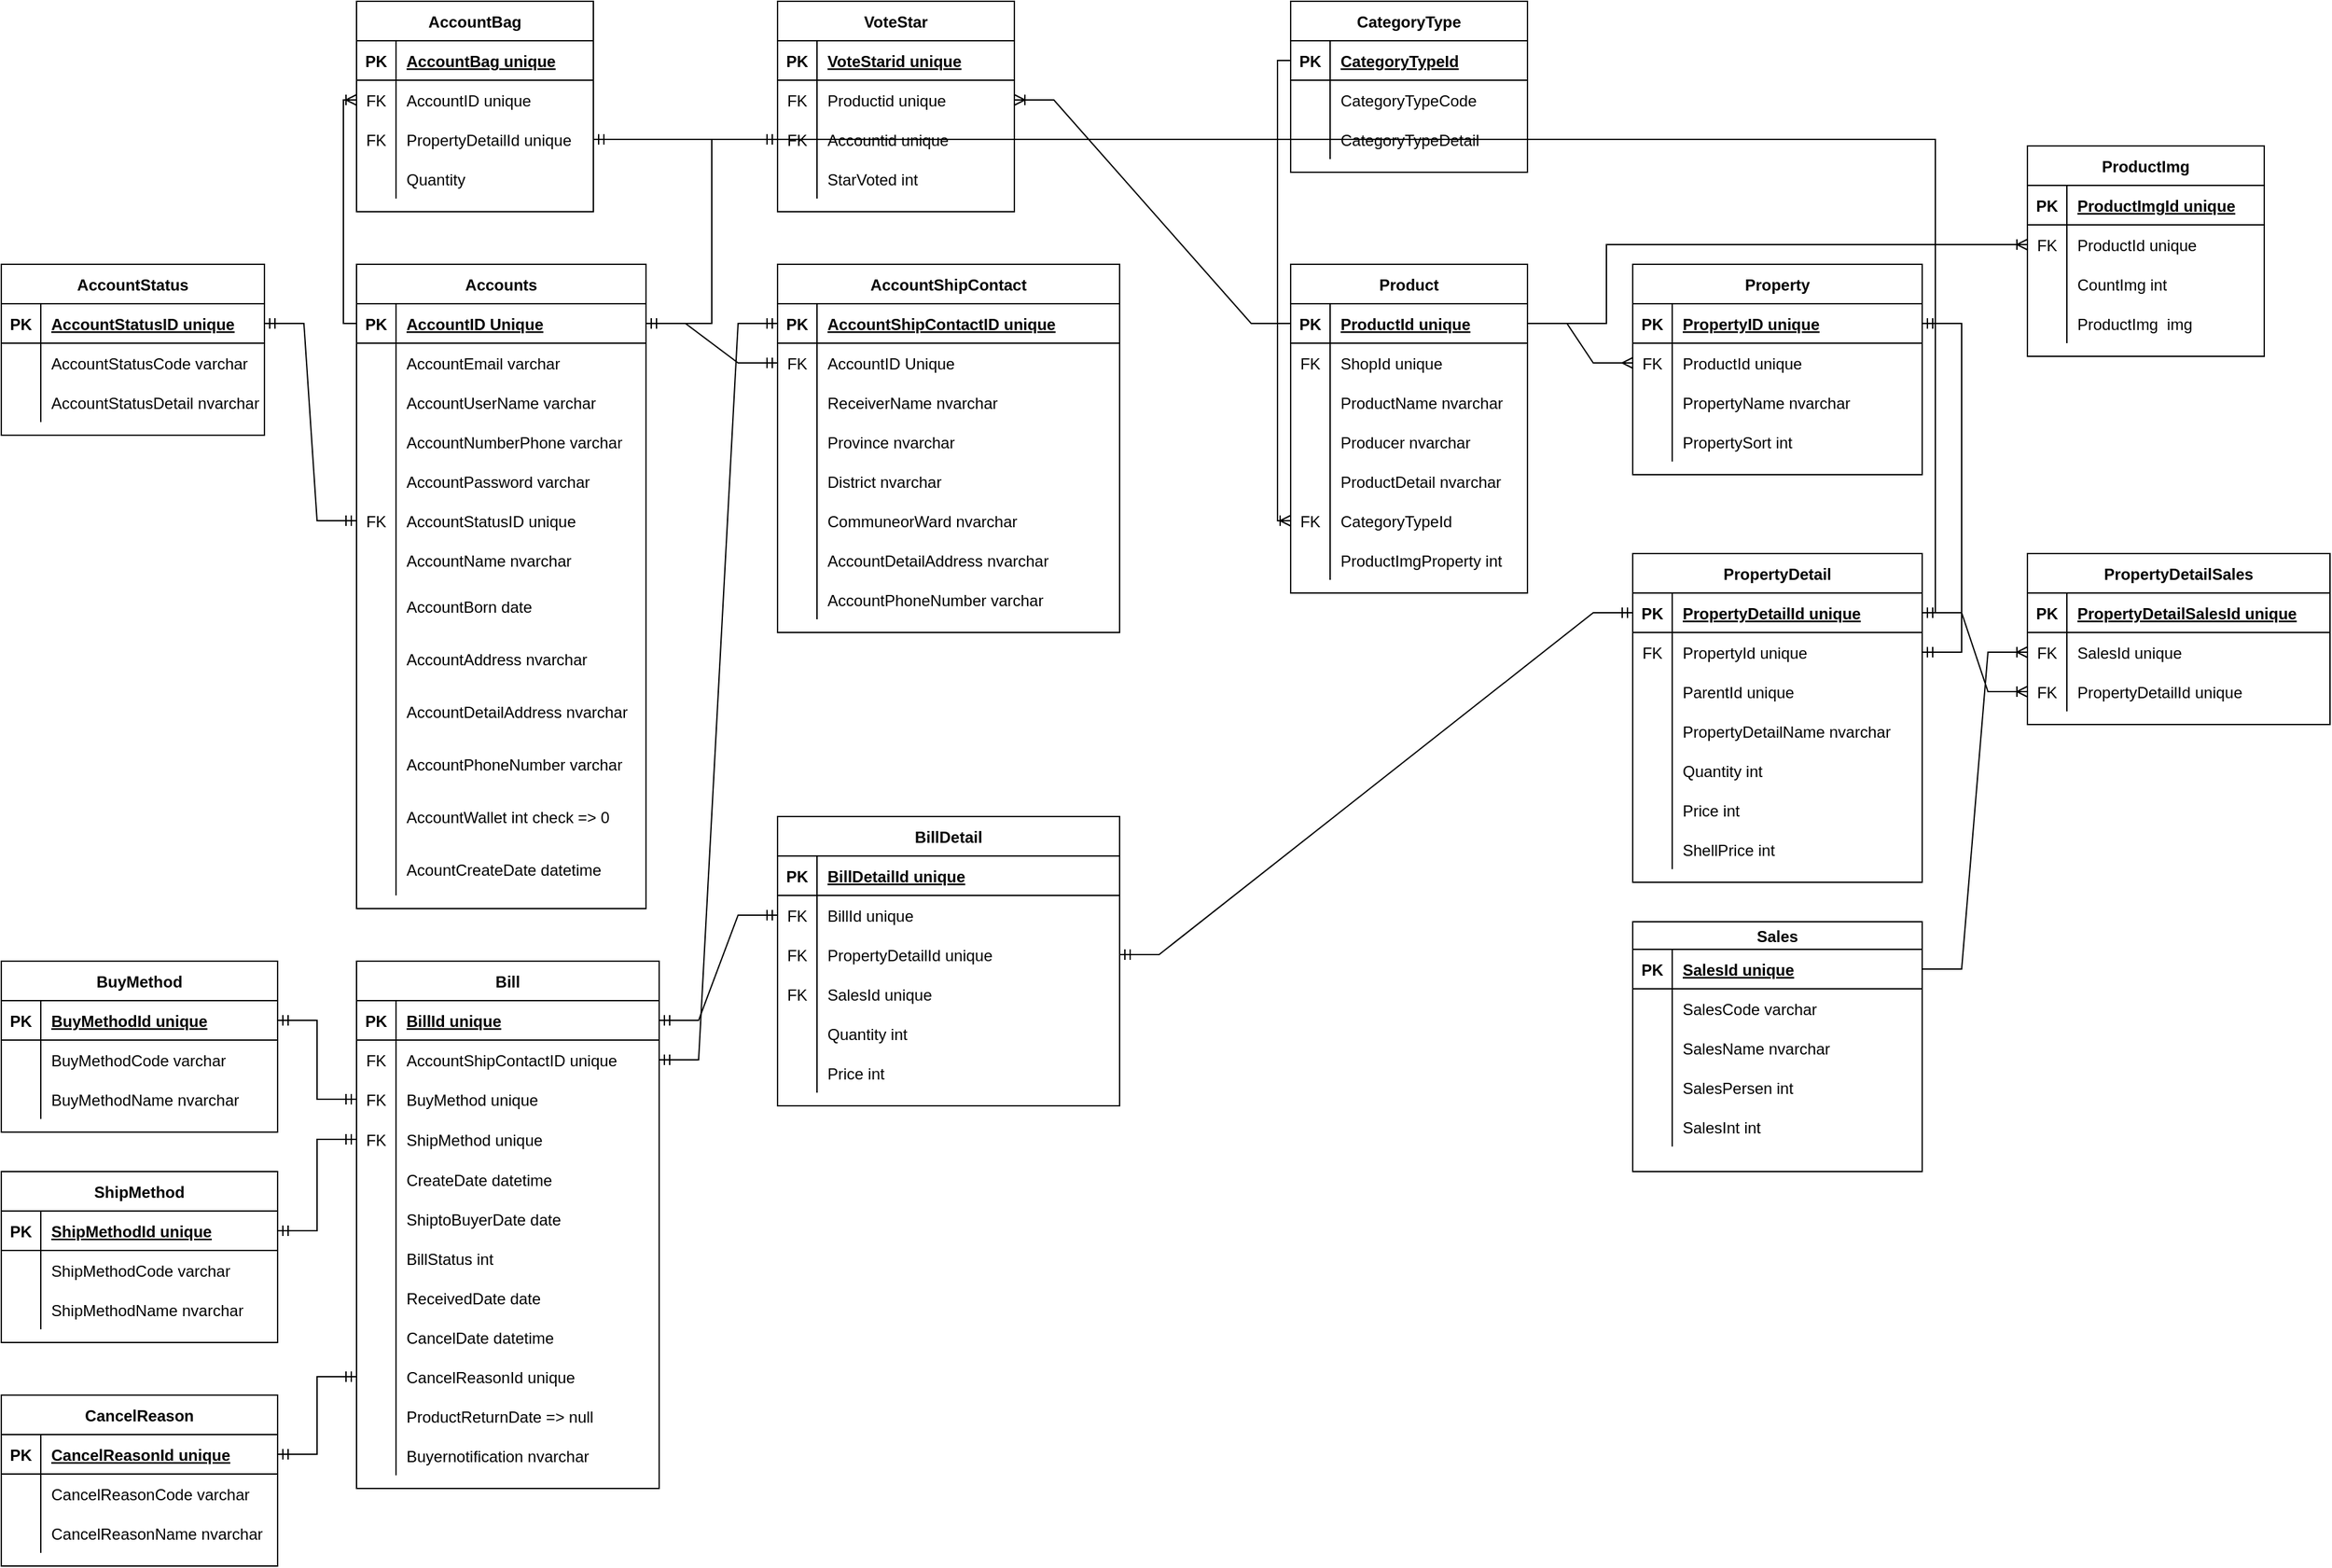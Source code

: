 <mxfile version="20.5.1" type="device"><diagram id="E2uByu9CWmjCoODvsqgJ" name="Page-1"><mxGraphModel dx="3802" dy="-764" grid="1" gridSize="10" guides="1" tooltips="1" connect="1" arrows="1" fold="1" page="1" pageScale="1" pageWidth="850" pageHeight="1100" math="0" shadow="0"><root><mxCell id="0"/><mxCell id="1" parent="0"/><mxCell id="FQY_n5FUUqKN2-dTgUOk-529" value="Accounts" style="shape=table;startSize=30;container=1;collapsible=1;childLayout=tableLayout;fixedRows=1;rowLines=0;fontStyle=1;align=center;resizeLast=1;" parent="1" vertex="1"><mxGeometry x="-1220" y="3040" width="220" height="490" as="geometry"/></mxCell><mxCell id="FQY_n5FUUqKN2-dTgUOk-530" value="" style="shape=tableRow;horizontal=0;startSize=0;swimlaneHead=0;swimlaneBody=0;fillColor=none;collapsible=0;dropTarget=0;points=[[0,0.5],[1,0.5]];portConstraint=eastwest;top=0;left=0;right=0;bottom=1;" parent="FQY_n5FUUqKN2-dTgUOk-529" vertex="1"><mxGeometry y="30" width="220" height="30" as="geometry"/></mxCell><mxCell id="FQY_n5FUUqKN2-dTgUOk-531" value="PK" style="shape=partialRectangle;connectable=0;fillColor=none;top=0;left=0;bottom=0;right=0;fontStyle=1;overflow=hidden;" parent="FQY_n5FUUqKN2-dTgUOk-530" vertex="1"><mxGeometry width="30" height="30" as="geometry"><mxRectangle width="30" height="30" as="alternateBounds"/></mxGeometry></mxCell><mxCell id="FQY_n5FUUqKN2-dTgUOk-532" value="AccountID Unique" style="shape=partialRectangle;connectable=0;fillColor=none;top=0;left=0;bottom=0;right=0;align=left;spacingLeft=6;fontStyle=5;overflow=hidden;" parent="FQY_n5FUUqKN2-dTgUOk-530" vertex="1"><mxGeometry x="30" width="190" height="30" as="geometry"><mxRectangle width="190" height="30" as="alternateBounds"/></mxGeometry></mxCell><mxCell id="FQY_n5FUUqKN2-dTgUOk-533" value="" style="shape=tableRow;horizontal=0;startSize=0;swimlaneHead=0;swimlaneBody=0;fillColor=none;collapsible=0;dropTarget=0;points=[[0,0.5],[1,0.5]];portConstraint=eastwest;top=0;left=0;right=0;bottom=0;" parent="FQY_n5FUUqKN2-dTgUOk-529" vertex="1"><mxGeometry y="60" width="220" height="30" as="geometry"/></mxCell><mxCell id="FQY_n5FUUqKN2-dTgUOk-534" value="" style="shape=partialRectangle;connectable=0;fillColor=none;top=0;left=0;bottom=0;right=0;editable=1;overflow=hidden;" parent="FQY_n5FUUqKN2-dTgUOk-533" vertex="1"><mxGeometry width="30" height="30" as="geometry"><mxRectangle width="30" height="30" as="alternateBounds"/></mxGeometry></mxCell><mxCell id="FQY_n5FUUqKN2-dTgUOk-535" value="AccountEmail varchar" style="shape=partialRectangle;connectable=0;fillColor=none;top=0;left=0;bottom=0;right=0;align=left;spacingLeft=6;overflow=hidden;" parent="FQY_n5FUUqKN2-dTgUOk-533" vertex="1"><mxGeometry x="30" width="190" height="30" as="geometry"><mxRectangle width="190" height="30" as="alternateBounds"/></mxGeometry></mxCell><mxCell id="FQY_n5FUUqKN2-dTgUOk-536" value="" style="shape=tableRow;horizontal=0;startSize=0;swimlaneHead=0;swimlaneBody=0;fillColor=none;collapsible=0;dropTarget=0;points=[[0,0.5],[1,0.5]];portConstraint=eastwest;top=0;left=0;right=0;bottom=0;" parent="FQY_n5FUUqKN2-dTgUOk-529" vertex="1"><mxGeometry y="90" width="220" height="30" as="geometry"/></mxCell><mxCell id="FQY_n5FUUqKN2-dTgUOk-537" value="" style="shape=partialRectangle;connectable=0;fillColor=none;top=0;left=0;bottom=0;right=0;editable=1;overflow=hidden;" parent="FQY_n5FUUqKN2-dTgUOk-536" vertex="1"><mxGeometry width="30" height="30" as="geometry"><mxRectangle width="30" height="30" as="alternateBounds"/></mxGeometry></mxCell><mxCell id="FQY_n5FUUqKN2-dTgUOk-538" value="AccountUserName varchar" style="shape=partialRectangle;connectable=0;fillColor=none;top=0;left=0;bottom=0;right=0;align=left;spacingLeft=6;overflow=hidden;" parent="FQY_n5FUUqKN2-dTgUOk-536" vertex="1"><mxGeometry x="30" width="190" height="30" as="geometry"><mxRectangle width="190" height="30" as="alternateBounds"/></mxGeometry></mxCell><mxCell id="FQY_n5FUUqKN2-dTgUOk-539" value="" style="shape=tableRow;horizontal=0;startSize=0;swimlaneHead=0;swimlaneBody=0;fillColor=none;collapsible=0;dropTarget=0;points=[[0,0.5],[1,0.5]];portConstraint=eastwest;top=0;left=0;right=0;bottom=0;" parent="FQY_n5FUUqKN2-dTgUOk-529" vertex="1"><mxGeometry y="120" width="220" height="30" as="geometry"/></mxCell><mxCell id="FQY_n5FUUqKN2-dTgUOk-540" value="" style="shape=partialRectangle;connectable=0;fillColor=none;top=0;left=0;bottom=0;right=0;editable=1;overflow=hidden;" parent="FQY_n5FUUqKN2-dTgUOk-539" vertex="1"><mxGeometry width="30" height="30" as="geometry"><mxRectangle width="30" height="30" as="alternateBounds"/></mxGeometry></mxCell><mxCell id="FQY_n5FUUqKN2-dTgUOk-541" value="AccountNumberPhone varchar" style="shape=partialRectangle;connectable=0;fillColor=none;top=0;left=0;bottom=0;right=0;align=left;spacingLeft=6;overflow=hidden;" parent="FQY_n5FUUqKN2-dTgUOk-539" vertex="1"><mxGeometry x="30" width="190" height="30" as="geometry"><mxRectangle width="190" height="30" as="alternateBounds"/></mxGeometry></mxCell><mxCell id="FQY_n5FUUqKN2-dTgUOk-542" value="" style="shape=tableRow;horizontal=0;startSize=0;swimlaneHead=0;swimlaneBody=0;fillColor=none;collapsible=0;dropTarget=0;points=[[0,0.5],[1,0.5]];portConstraint=eastwest;top=0;left=0;right=0;bottom=0;" parent="FQY_n5FUUqKN2-dTgUOk-529" vertex="1"><mxGeometry y="150" width="220" height="30" as="geometry"/></mxCell><mxCell id="FQY_n5FUUqKN2-dTgUOk-543" value="" style="shape=partialRectangle;connectable=0;fillColor=none;top=0;left=0;bottom=0;right=0;editable=1;overflow=hidden;" parent="FQY_n5FUUqKN2-dTgUOk-542" vertex="1"><mxGeometry width="30" height="30" as="geometry"><mxRectangle width="30" height="30" as="alternateBounds"/></mxGeometry></mxCell><mxCell id="FQY_n5FUUqKN2-dTgUOk-544" value="AccountPassword varchar" style="shape=partialRectangle;connectable=0;fillColor=none;top=0;left=0;bottom=0;right=0;align=left;spacingLeft=6;overflow=hidden;" parent="FQY_n5FUUqKN2-dTgUOk-542" vertex="1"><mxGeometry x="30" width="190" height="30" as="geometry"><mxRectangle width="190" height="30" as="alternateBounds"/></mxGeometry></mxCell><mxCell id="FQY_n5FUUqKN2-dTgUOk-545" value="" style="shape=tableRow;horizontal=0;startSize=0;swimlaneHead=0;swimlaneBody=0;fillColor=none;collapsible=0;dropTarget=0;points=[[0,0.5],[1,0.5]];portConstraint=eastwest;top=0;left=0;right=0;bottom=0;" parent="FQY_n5FUUqKN2-dTgUOk-529" vertex="1"><mxGeometry y="180" width="220" height="30" as="geometry"/></mxCell><mxCell id="FQY_n5FUUqKN2-dTgUOk-546" value="FK" style="shape=partialRectangle;connectable=0;fillColor=none;top=0;left=0;bottom=0;right=0;editable=1;overflow=hidden;" parent="FQY_n5FUUqKN2-dTgUOk-545" vertex="1"><mxGeometry width="30" height="30" as="geometry"><mxRectangle width="30" height="30" as="alternateBounds"/></mxGeometry></mxCell><mxCell id="FQY_n5FUUqKN2-dTgUOk-547" value="AccountStatusID unique" style="shape=partialRectangle;connectable=0;fillColor=none;top=0;left=0;bottom=0;right=0;align=left;spacingLeft=6;overflow=hidden;" parent="FQY_n5FUUqKN2-dTgUOk-545" vertex="1"><mxGeometry x="30" width="190" height="30" as="geometry"><mxRectangle width="190" height="30" as="alternateBounds"/></mxGeometry></mxCell><mxCell id="FQY_n5FUUqKN2-dTgUOk-551" value="" style="shape=tableRow;horizontal=0;startSize=0;swimlaneHead=0;swimlaneBody=0;fillColor=none;collapsible=0;dropTarget=0;points=[[0,0.5],[1,0.5]];portConstraint=eastwest;top=0;left=0;right=0;bottom=0;" parent="FQY_n5FUUqKN2-dTgUOk-529" vertex="1"><mxGeometry y="210" width="220" height="30" as="geometry"/></mxCell><mxCell id="FQY_n5FUUqKN2-dTgUOk-552" value="" style="shape=partialRectangle;connectable=0;fillColor=none;top=0;left=0;bottom=0;right=0;editable=1;overflow=hidden;" parent="FQY_n5FUUqKN2-dTgUOk-551" vertex="1"><mxGeometry width="30" height="30" as="geometry"><mxRectangle width="30" height="30" as="alternateBounds"/></mxGeometry></mxCell><mxCell id="FQY_n5FUUqKN2-dTgUOk-553" value="AccountName nvarchar" style="shape=partialRectangle;connectable=0;fillColor=none;top=0;left=0;bottom=0;right=0;align=left;spacingLeft=6;overflow=hidden;" parent="FQY_n5FUUqKN2-dTgUOk-551" vertex="1"><mxGeometry x="30" width="190" height="30" as="geometry"><mxRectangle width="190" height="30" as="alternateBounds"/></mxGeometry></mxCell><mxCell id="FQY_n5FUUqKN2-dTgUOk-554" value="" style="shape=tableRow;horizontal=0;startSize=0;swimlaneHead=0;swimlaneBody=0;fillColor=none;collapsible=0;dropTarget=0;points=[[0,0.5],[1,0.5]];portConstraint=eastwest;top=0;left=0;right=0;bottom=0;" parent="FQY_n5FUUqKN2-dTgUOk-529" vertex="1"><mxGeometry y="240" width="220" height="40" as="geometry"/></mxCell><mxCell id="FQY_n5FUUqKN2-dTgUOk-555" value="" style="shape=partialRectangle;connectable=0;fillColor=none;top=0;left=0;bottom=0;right=0;editable=1;overflow=hidden;" parent="FQY_n5FUUqKN2-dTgUOk-554" vertex="1"><mxGeometry width="30" height="40" as="geometry"><mxRectangle width="30" height="40" as="alternateBounds"/></mxGeometry></mxCell><mxCell id="FQY_n5FUUqKN2-dTgUOk-556" value="AccountBorn date" style="shape=partialRectangle;connectable=0;fillColor=none;top=0;left=0;bottom=0;right=0;align=left;spacingLeft=6;overflow=hidden;" parent="FQY_n5FUUqKN2-dTgUOk-554" vertex="1"><mxGeometry x="30" width="190" height="40" as="geometry"><mxRectangle width="190" height="40" as="alternateBounds"/></mxGeometry></mxCell><mxCell id="FQY_n5FUUqKN2-dTgUOk-557" value="" style="shape=tableRow;horizontal=0;startSize=0;swimlaneHead=0;swimlaneBody=0;fillColor=none;collapsible=0;dropTarget=0;points=[[0,0.5],[1,0.5]];portConstraint=eastwest;top=0;left=0;right=0;bottom=0;" parent="FQY_n5FUUqKN2-dTgUOk-529" vertex="1"><mxGeometry y="280" width="220" height="40" as="geometry"/></mxCell><mxCell id="FQY_n5FUUqKN2-dTgUOk-558" value="" style="shape=partialRectangle;connectable=0;fillColor=none;top=0;left=0;bottom=0;right=0;editable=1;overflow=hidden;" parent="FQY_n5FUUqKN2-dTgUOk-557" vertex="1"><mxGeometry width="30" height="40" as="geometry"><mxRectangle width="30" height="40" as="alternateBounds"/></mxGeometry></mxCell><mxCell id="FQY_n5FUUqKN2-dTgUOk-559" value="AccountAddress nvarchar" style="shape=partialRectangle;connectable=0;fillColor=none;top=0;left=0;bottom=0;right=0;align=left;spacingLeft=6;overflow=hidden;" parent="FQY_n5FUUqKN2-dTgUOk-557" vertex="1"><mxGeometry x="30" width="190" height="40" as="geometry"><mxRectangle width="190" height="40" as="alternateBounds"/></mxGeometry></mxCell><mxCell id="FQY_n5FUUqKN2-dTgUOk-560" value="" style="shape=tableRow;horizontal=0;startSize=0;swimlaneHead=0;swimlaneBody=0;fillColor=none;collapsible=0;dropTarget=0;points=[[0,0.5],[1,0.5]];portConstraint=eastwest;top=0;left=0;right=0;bottom=0;" parent="FQY_n5FUUqKN2-dTgUOk-529" vertex="1"><mxGeometry y="320" width="220" height="40" as="geometry"/></mxCell><mxCell id="FQY_n5FUUqKN2-dTgUOk-561" value="" style="shape=partialRectangle;connectable=0;fillColor=none;top=0;left=0;bottom=0;right=0;editable=1;overflow=hidden;" parent="FQY_n5FUUqKN2-dTgUOk-560" vertex="1"><mxGeometry width="30" height="40" as="geometry"><mxRectangle width="30" height="40" as="alternateBounds"/></mxGeometry></mxCell><mxCell id="FQY_n5FUUqKN2-dTgUOk-562" value="AccountDetailAddress nvarchar" style="shape=partialRectangle;connectable=0;fillColor=none;top=0;left=0;bottom=0;right=0;align=left;spacingLeft=6;overflow=hidden;" parent="FQY_n5FUUqKN2-dTgUOk-560" vertex="1"><mxGeometry x="30" width="190" height="40" as="geometry"><mxRectangle width="190" height="40" as="alternateBounds"/></mxGeometry></mxCell><mxCell id="FQY_n5FUUqKN2-dTgUOk-563" value="" style="shape=tableRow;horizontal=0;startSize=0;swimlaneHead=0;swimlaneBody=0;fillColor=none;collapsible=0;dropTarget=0;points=[[0,0.5],[1,0.5]];portConstraint=eastwest;top=0;left=0;right=0;bottom=0;" parent="FQY_n5FUUqKN2-dTgUOk-529" vertex="1"><mxGeometry y="360" width="220" height="40" as="geometry"/></mxCell><mxCell id="FQY_n5FUUqKN2-dTgUOk-564" value="" style="shape=partialRectangle;connectable=0;fillColor=none;top=0;left=0;bottom=0;right=0;editable=1;overflow=hidden;" parent="FQY_n5FUUqKN2-dTgUOk-563" vertex="1"><mxGeometry width="30" height="40" as="geometry"><mxRectangle width="30" height="40" as="alternateBounds"/></mxGeometry></mxCell><mxCell id="FQY_n5FUUqKN2-dTgUOk-565" value="AccountPhoneNumber varchar" style="shape=partialRectangle;connectable=0;fillColor=none;top=0;left=0;bottom=0;right=0;align=left;spacingLeft=6;overflow=hidden;" parent="FQY_n5FUUqKN2-dTgUOk-563" vertex="1"><mxGeometry x="30" width="190" height="40" as="geometry"><mxRectangle width="190" height="40" as="alternateBounds"/></mxGeometry></mxCell><mxCell id="FQY_n5FUUqKN2-dTgUOk-566" value="" style="shape=tableRow;horizontal=0;startSize=0;swimlaneHead=0;swimlaneBody=0;fillColor=none;collapsible=0;dropTarget=0;points=[[0,0.5],[1,0.5]];portConstraint=eastwest;top=0;left=0;right=0;bottom=0;" parent="FQY_n5FUUqKN2-dTgUOk-529" vertex="1"><mxGeometry y="400" width="220" height="40" as="geometry"/></mxCell><mxCell id="FQY_n5FUUqKN2-dTgUOk-567" value="" style="shape=partialRectangle;connectable=0;fillColor=none;top=0;left=0;bottom=0;right=0;editable=1;overflow=hidden;" parent="FQY_n5FUUqKN2-dTgUOk-566" vertex="1"><mxGeometry width="30" height="40" as="geometry"><mxRectangle width="30" height="40" as="alternateBounds"/></mxGeometry></mxCell><mxCell id="FQY_n5FUUqKN2-dTgUOk-568" value="AccountWallet int check =&gt; 0" style="shape=partialRectangle;connectable=0;fillColor=none;top=0;left=0;bottom=0;right=0;align=left;spacingLeft=6;overflow=hidden;" parent="FQY_n5FUUqKN2-dTgUOk-566" vertex="1"><mxGeometry x="30" width="190" height="40" as="geometry"><mxRectangle width="190" height="40" as="alternateBounds"/></mxGeometry></mxCell><mxCell id="FQY_n5FUUqKN2-dTgUOk-569" style="shape=tableRow;horizontal=0;startSize=0;swimlaneHead=0;swimlaneBody=0;fillColor=none;collapsible=0;dropTarget=0;points=[[0,0.5],[1,0.5]];portConstraint=eastwest;top=0;left=0;right=0;bottom=0;" parent="FQY_n5FUUqKN2-dTgUOk-529" vertex="1"><mxGeometry y="440" width="220" height="40" as="geometry"/></mxCell><mxCell id="FQY_n5FUUqKN2-dTgUOk-570" style="shape=partialRectangle;connectable=0;fillColor=none;top=0;left=0;bottom=0;right=0;editable=1;overflow=hidden;" parent="FQY_n5FUUqKN2-dTgUOk-569" vertex="1"><mxGeometry width="30" height="40" as="geometry"><mxRectangle width="30" height="40" as="alternateBounds"/></mxGeometry></mxCell><mxCell id="FQY_n5FUUqKN2-dTgUOk-571" value="AcountCreateDate datetime" style="shape=partialRectangle;connectable=0;fillColor=none;top=0;left=0;bottom=0;right=0;align=left;spacingLeft=6;overflow=hidden;" parent="FQY_n5FUUqKN2-dTgUOk-569" vertex="1"><mxGeometry x="30" width="190" height="40" as="geometry"><mxRectangle width="190" height="40" as="alternateBounds"/></mxGeometry></mxCell><mxCell id="FQY_n5FUUqKN2-dTgUOk-572" value="AccountShipContact" style="shape=table;startSize=30;container=1;collapsible=1;childLayout=tableLayout;fixedRows=1;rowLines=0;fontStyle=1;align=center;resizeLast=1;" parent="1" vertex="1"><mxGeometry x="-900" y="3040" width="260" height="280" as="geometry"/></mxCell><mxCell id="FQY_n5FUUqKN2-dTgUOk-573" value="" style="shape=tableRow;horizontal=0;startSize=0;swimlaneHead=0;swimlaneBody=0;fillColor=none;collapsible=0;dropTarget=0;points=[[0,0.5],[1,0.5]];portConstraint=eastwest;top=0;left=0;right=0;bottom=1;" parent="FQY_n5FUUqKN2-dTgUOk-572" vertex="1"><mxGeometry y="30" width="260" height="30" as="geometry"/></mxCell><mxCell id="FQY_n5FUUqKN2-dTgUOk-574" value="PK" style="shape=partialRectangle;connectable=0;fillColor=none;top=0;left=0;bottom=0;right=0;fontStyle=1;overflow=hidden;" parent="FQY_n5FUUqKN2-dTgUOk-573" vertex="1"><mxGeometry width="30" height="30" as="geometry"><mxRectangle width="30" height="30" as="alternateBounds"/></mxGeometry></mxCell><mxCell id="FQY_n5FUUqKN2-dTgUOk-575" value="AccountShipContactID unique" style="shape=partialRectangle;connectable=0;fillColor=none;top=0;left=0;bottom=0;right=0;align=left;spacingLeft=6;fontStyle=5;overflow=hidden;" parent="FQY_n5FUUqKN2-dTgUOk-573" vertex="1"><mxGeometry x="30" width="230" height="30" as="geometry"><mxRectangle width="230" height="30" as="alternateBounds"/></mxGeometry></mxCell><mxCell id="FQY_n5FUUqKN2-dTgUOk-576" value="" style="shape=tableRow;horizontal=0;startSize=0;swimlaneHead=0;swimlaneBody=0;fillColor=none;collapsible=0;dropTarget=0;points=[[0,0.5],[1,0.5]];portConstraint=eastwest;top=0;left=0;right=0;bottom=0;" parent="FQY_n5FUUqKN2-dTgUOk-572" vertex="1"><mxGeometry y="60" width="260" height="30" as="geometry"/></mxCell><mxCell id="FQY_n5FUUqKN2-dTgUOk-577" value="FK" style="shape=partialRectangle;connectable=0;fillColor=none;top=0;left=0;bottom=0;right=0;editable=1;overflow=hidden;" parent="FQY_n5FUUqKN2-dTgUOk-576" vertex="1"><mxGeometry width="30" height="30" as="geometry"><mxRectangle width="30" height="30" as="alternateBounds"/></mxGeometry></mxCell><mxCell id="FQY_n5FUUqKN2-dTgUOk-578" value="AccountID Unique" style="shape=partialRectangle;connectable=0;fillColor=none;top=0;left=0;bottom=0;right=0;align=left;spacingLeft=6;overflow=hidden;" parent="FQY_n5FUUqKN2-dTgUOk-576" vertex="1"><mxGeometry x="30" width="230" height="30" as="geometry"><mxRectangle width="230" height="30" as="alternateBounds"/></mxGeometry></mxCell><mxCell id="FQY_n5FUUqKN2-dTgUOk-579" value="" style="shape=tableRow;horizontal=0;startSize=0;swimlaneHead=0;swimlaneBody=0;fillColor=none;collapsible=0;dropTarget=0;points=[[0,0.5],[1,0.5]];portConstraint=eastwest;top=0;left=0;right=0;bottom=0;" parent="FQY_n5FUUqKN2-dTgUOk-572" vertex="1"><mxGeometry y="90" width="260" height="30" as="geometry"/></mxCell><mxCell id="FQY_n5FUUqKN2-dTgUOk-580" value="" style="shape=partialRectangle;connectable=0;fillColor=none;top=0;left=0;bottom=0;right=0;editable=1;overflow=hidden;" parent="FQY_n5FUUqKN2-dTgUOk-579" vertex="1"><mxGeometry width="30" height="30" as="geometry"><mxRectangle width="30" height="30" as="alternateBounds"/></mxGeometry></mxCell><mxCell id="FQY_n5FUUqKN2-dTgUOk-581" value="ReceiverName nvarchar" style="shape=partialRectangle;connectable=0;fillColor=none;top=0;left=0;bottom=0;right=0;align=left;spacingLeft=6;overflow=hidden;" parent="FQY_n5FUUqKN2-dTgUOk-579" vertex="1"><mxGeometry x="30" width="230" height="30" as="geometry"><mxRectangle width="230" height="30" as="alternateBounds"/></mxGeometry></mxCell><mxCell id="FQY_n5FUUqKN2-dTgUOk-582" value="" style="shape=tableRow;horizontal=0;startSize=0;swimlaneHead=0;swimlaneBody=0;fillColor=none;collapsible=0;dropTarget=0;points=[[0,0.5],[1,0.5]];portConstraint=eastwest;top=0;left=0;right=0;bottom=0;" parent="FQY_n5FUUqKN2-dTgUOk-572" vertex="1"><mxGeometry y="120" width="260" height="30" as="geometry"/></mxCell><mxCell id="FQY_n5FUUqKN2-dTgUOk-583" value="" style="shape=partialRectangle;connectable=0;fillColor=none;top=0;left=0;bottom=0;right=0;editable=1;overflow=hidden;" parent="FQY_n5FUUqKN2-dTgUOk-582" vertex="1"><mxGeometry width="30" height="30" as="geometry"><mxRectangle width="30" height="30" as="alternateBounds"/></mxGeometry></mxCell><mxCell id="FQY_n5FUUqKN2-dTgUOk-584" value="Province nvarchar" style="shape=partialRectangle;connectable=0;fillColor=none;top=0;left=0;bottom=0;right=0;align=left;spacingLeft=6;overflow=hidden;" parent="FQY_n5FUUqKN2-dTgUOk-582" vertex="1"><mxGeometry x="30" width="230" height="30" as="geometry"><mxRectangle width="230" height="30" as="alternateBounds"/></mxGeometry></mxCell><mxCell id="FQY_n5FUUqKN2-dTgUOk-585" value="" style="shape=tableRow;horizontal=0;startSize=0;swimlaneHead=0;swimlaneBody=0;fillColor=none;collapsible=0;dropTarget=0;points=[[0,0.5],[1,0.5]];portConstraint=eastwest;top=0;left=0;right=0;bottom=0;" parent="FQY_n5FUUqKN2-dTgUOk-572" vertex="1"><mxGeometry y="150" width="260" height="30" as="geometry"/></mxCell><mxCell id="FQY_n5FUUqKN2-dTgUOk-586" value="" style="shape=partialRectangle;connectable=0;fillColor=none;top=0;left=0;bottom=0;right=0;editable=1;overflow=hidden;" parent="FQY_n5FUUqKN2-dTgUOk-585" vertex="1"><mxGeometry width="30" height="30" as="geometry"><mxRectangle width="30" height="30" as="alternateBounds"/></mxGeometry></mxCell><mxCell id="FQY_n5FUUqKN2-dTgUOk-587" value="District nvarchar" style="shape=partialRectangle;connectable=0;fillColor=none;top=0;left=0;bottom=0;right=0;align=left;spacingLeft=6;overflow=hidden;" parent="FQY_n5FUUqKN2-dTgUOk-585" vertex="1"><mxGeometry x="30" width="230" height="30" as="geometry"><mxRectangle width="230" height="30" as="alternateBounds"/></mxGeometry></mxCell><mxCell id="FQY_n5FUUqKN2-dTgUOk-588" value="" style="shape=tableRow;horizontal=0;startSize=0;swimlaneHead=0;swimlaneBody=0;fillColor=none;collapsible=0;dropTarget=0;points=[[0,0.5],[1,0.5]];portConstraint=eastwest;top=0;left=0;right=0;bottom=0;" parent="FQY_n5FUUqKN2-dTgUOk-572" vertex="1"><mxGeometry y="180" width="260" height="30" as="geometry"/></mxCell><mxCell id="FQY_n5FUUqKN2-dTgUOk-589" value="" style="shape=partialRectangle;connectable=0;fillColor=none;top=0;left=0;bottom=0;right=0;editable=1;overflow=hidden;" parent="FQY_n5FUUqKN2-dTgUOk-588" vertex="1"><mxGeometry width="30" height="30" as="geometry"><mxRectangle width="30" height="30" as="alternateBounds"/></mxGeometry></mxCell><mxCell id="FQY_n5FUUqKN2-dTgUOk-590" value="CommuneorWard nvarchar" style="shape=partialRectangle;connectable=0;fillColor=none;top=0;left=0;bottom=0;right=0;align=left;spacingLeft=6;overflow=hidden;" parent="FQY_n5FUUqKN2-dTgUOk-588" vertex="1"><mxGeometry x="30" width="230" height="30" as="geometry"><mxRectangle width="230" height="30" as="alternateBounds"/></mxGeometry></mxCell><mxCell id="FQY_n5FUUqKN2-dTgUOk-591" value="" style="shape=tableRow;horizontal=0;startSize=0;swimlaneHead=0;swimlaneBody=0;fillColor=none;collapsible=0;dropTarget=0;points=[[0,0.5],[1,0.5]];portConstraint=eastwest;top=0;left=0;right=0;bottom=0;" parent="FQY_n5FUUqKN2-dTgUOk-572" vertex="1"><mxGeometry y="210" width="260" height="30" as="geometry"/></mxCell><mxCell id="FQY_n5FUUqKN2-dTgUOk-592" value="" style="shape=partialRectangle;connectable=0;fillColor=none;top=0;left=0;bottom=0;right=0;editable=1;overflow=hidden;" parent="FQY_n5FUUqKN2-dTgUOk-591" vertex="1"><mxGeometry width="30" height="30" as="geometry"><mxRectangle width="30" height="30" as="alternateBounds"/></mxGeometry></mxCell><mxCell id="FQY_n5FUUqKN2-dTgUOk-593" value="AccountDetailAddress nvarchar" style="shape=partialRectangle;connectable=0;fillColor=none;top=0;left=0;bottom=0;right=0;align=left;spacingLeft=6;overflow=hidden;" parent="FQY_n5FUUqKN2-dTgUOk-591" vertex="1"><mxGeometry x="30" width="230" height="30" as="geometry"><mxRectangle width="230" height="30" as="alternateBounds"/></mxGeometry></mxCell><mxCell id="FQY_n5FUUqKN2-dTgUOk-594" value="" style="shape=tableRow;horizontal=0;startSize=0;swimlaneHead=0;swimlaneBody=0;fillColor=none;collapsible=0;dropTarget=0;points=[[0,0.5],[1,0.5]];portConstraint=eastwest;top=0;left=0;right=0;bottom=0;" parent="FQY_n5FUUqKN2-dTgUOk-572" vertex="1"><mxGeometry y="240" width="260" height="30" as="geometry"/></mxCell><mxCell id="FQY_n5FUUqKN2-dTgUOk-595" value="" style="shape=partialRectangle;connectable=0;fillColor=none;top=0;left=0;bottom=0;right=0;editable=1;overflow=hidden;" parent="FQY_n5FUUqKN2-dTgUOk-594" vertex="1"><mxGeometry width="30" height="30" as="geometry"><mxRectangle width="30" height="30" as="alternateBounds"/></mxGeometry></mxCell><mxCell id="FQY_n5FUUqKN2-dTgUOk-596" value="AccountPhoneNumber varchar" style="shape=partialRectangle;connectable=0;fillColor=none;top=0;left=0;bottom=0;right=0;align=left;spacingLeft=6;overflow=hidden;" parent="FQY_n5FUUqKN2-dTgUOk-594" vertex="1"><mxGeometry x="30" width="230" height="30" as="geometry"><mxRectangle width="230" height="30" as="alternateBounds"/></mxGeometry></mxCell><mxCell id="FQY_n5FUUqKN2-dTgUOk-597" value="" style="edgeStyle=entityRelationEdgeStyle;fontSize=12;html=1;endArrow=ERmandOne;startArrow=ERmandOne;rounded=0;entryX=0;entryY=0.5;entryDx=0;entryDy=0;exitX=1;exitY=0.5;exitDx=0;exitDy=0;" parent="1" source="FQY_n5FUUqKN2-dTgUOk-530" target="FQY_n5FUUqKN2-dTgUOk-576" edge="1"><mxGeometry width="100" height="100" relative="1" as="geometry"><mxPoint x="-980" y="3300" as="sourcePoint"/><mxPoint x="-880" y="3200" as="targetPoint"/></mxGeometry></mxCell><mxCell id="FQY_n5FUUqKN2-dTgUOk-609" value="AccountStatus" style="shape=table;startSize=30;container=1;collapsible=1;childLayout=tableLayout;fixedRows=1;rowLines=0;fontStyle=1;align=center;resizeLast=1;" parent="1" vertex="1"><mxGeometry x="-1490" y="3040" width="200" height="130" as="geometry"/></mxCell><mxCell id="FQY_n5FUUqKN2-dTgUOk-610" value="" style="shape=tableRow;horizontal=0;startSize=0;swimlaneHead=0;swimlaneBody=0;fillColor=none;collapsible=0;dropTarget=0;points=[[0,0.5],[1,0.5]];portConstraint=eastwest;top=0;left=0;right=0;bottom=1;" parent="FQY_n5FUUqKN2-dTgUOk-609" vertex="1"><mxGeometry y="30" width="200" height="30" as="geometry"/></mxCell><mxCell id="FQY_n5FUUqKN2-dTgUOk-611" value="PK" style="shape=partialRectangle;connectable=0;fillColor=none;top=0;left=0;bottom=0;right=0;fontStyle=1;overflow=hidden;" parent="FQY_n5FUUqKN2-dTgUOk-610" vertex="1"><mxGeometry width="30" height="30" as="geometry"><mxRectangle width="30" height="30" as="alternateBounds"/></mxGeometry></mxCell><mxCell id="FQY_n5FUUqKN2-dTgUOk-612" value="AccountStatusID unique" style="shape=partialRectangle;connectable=0;fillColor=none;top=0;left=0;bottom=0;right=0;align=left;spacingLeft=6;fontStyle=5;overflow=hidden;" parent="FQY_n5FUUqKN2-dTgUOk-610" vertex="1"><mxGeometry x="30" width="170" height="30" as="geometry"><mxRectangle width="170" height="30" as="alternateBounds"/></mxGeometry></mxCell><mxCell id="FQY_n5FUUqKN2-dTgUOk-613" value="" style="shape=tableRow;horizontal=0;startSize=0;swimlaneHead=0;swimlaneBody=0;fillColor=none;collapsible=0;dropTarget=0;points=[[0,0.5],[1,0.5]];portConstraint=eastwest;top=0;left=0;right=0;bottom=0;" parent="FQY_n5FUUqKN2-dTgUOk-609" vertex="1"><mxGeometry y="60" width="200" height="30" as="geometry"/></mxCell><mxCell id="FQY_n5FUUqKN2-dTgUOk-614" value="" style="shape=partialRectangle;connectable=0;fillColor=none;top=0;left=0;bottom=0;right=0;editable=1;overflow=hidden;" parent="FQY_n5FUUqKN2-dTgUOk-613" vertex="1"><mxGeometry width="30" height="30" as="geometry"><mxRectangle width="30" height="30" as="alternateBounds"/></mxGeometry></mxCell><mxCell id="FQY_n5FUUqKN2-dTgUOk-615" value="AccountStatusCode varchar" style="shape=partialRectangle;connectable=0;fillColor=none;top=0;left=0;bottom=0;right=0;align=left;spacingLeft=6;overflow=hidden;" parent="FQY_n5FUUqKN2-dTgUOk-613" vertex="1"><mxGeometry x="30" width="170" height="30" as="geometry"><mxRectangle width="170" height="30" as="alternateBounds"/></mxGeometry></mxCell><mxCell id="FQY_n5FUUqKN2-dTgUOk-616" value="" style="shape=tableRow;horizontal=0;startSize=0;swimlaneHead=0;swimlaneBody=0;fillColor=none;collapsible=0;dropTarget=0;points=[[0,0.5],[1,0.5]];portConstraint=eastwest;top=0;left=0;right=0;bottom=0;" parent="FQY_n5FUUqKN2-dTgUOk-609" vertex="1"><mxGeometry y="90" width="200" height="30" as="geometry"/></mxCell><mxCell id="FQY_n5FUUqKN2-dTgUOk-617" value="" style="shape=partialRectangle;connectable=0;fillColor=none;top=0;left=0;bottom=0;right=0;editable=1;overflow=hidden;" parent="FQY_n5FUUqKN2-dTgUOk-616" vertex="1"><mxGeometry width="30" height="30" as="geometry"><mxRectangle width="30" height="30" as="alternateBounds"/></mxGeometry></mxCell><mxCell id="FQY_n5FUUqKN2-dTgUOk-618" value="AccountStatusDetail nvarchar" style="shape=partialRectangle;connectable=0;fillColor=none;top=0;left=0;bottom=0;right=0;align=left;spacingLeft=6;overflow=hidden;" parent="FQY_n5FUUqKN2-dTgUOk-616" vertex="1"><mxGeometry x="30" width="170" height="30" as="geometry"><mxRectangle width="170" height="30" as="alternateBounds"/></mxGeometry></mxCell><mxCell id="FQY_n5FUUqKN2-dTgUOk-619" value="" style="edgeStyle=entityRelationEdgeStyle;fontSize=12;html=1;endArrow=ERmandOne;startArrow=ERmandOne;rounded=0;exitX=1;exitY=0.5;exitDx=0;exitDy=0;entryX=0;entryY=0.5;entryDx=0;entryDy=0;" parent="1" source="FQY_n5FUUqKN2-dTgUOk-610" target="FQY_n5FUUqKN2-dTgUOk-545" edge="1"><mxGeometry width="100" height="100" relative="1" as="geometry"><mxPoint x="-1310" y="3285" as="sourcePoint"/><mxPoint x="-1210" y="3090" as="targetPoint"/></mxGeometry></mxCell><mxCell id="FQY_n5FUUqKN2-dTgUOk-634" value="Product" style="shape=table;startSize=30;container=1;collapsible=1;childLayout=tableLayout;fixedRows=1;rowLines=0;fontStyle=1;align=center;resizeLast=1;" parent="1" vertex="1"><mxGeometry x="-510" y="3040" width="180" height="250" as="geometry"/></mxCell><mxCell id="FQY_n5FUUqKN2-dTgUOk-635" value="" style="shape=tableRow;horizontal=0;startSize=0;swimlaneHead=0;swimlaneBody=0;fillColor=none;collapsible=0;dropTarget=0;points=[[0,0.5],[1,0.5]];portConstraint=eastwest;top=0;left=0;right=0;bottom=1;" parent="FQY_n5FUUqKN2-dTgUOk-634" vertex="1"><mxGeometry y="30" width="180" height="30" as="geometry"/></mxCell><mxCell id="FQY_n5FUUqKN2-dTgUOk-636" value="PK" style="shape=partialRectangle;connectable=0;fillColor=none;top=0;left=0;bottom=0;right=0;fontStyle=1;overflow=hidden;" parent="FQY_n5FUUqKN2-dTgUOk-635" vertex="1"><mxGeometry width="30" height="30" as="geometry"><mxRectangle width="30" height="30" as="alternateBounds"/></mxGeometry></mxCell><mxCell id="FQY_n5FUUqKN2-dTgUOk-637" value="ProductId unique" style="shape=partialRectangle;connectable=0;fillColor=none;top=0;left=0;bottom=0;right=0;align=left;spacingLeft=6;fontStyle=5;overflow=hidden;" parent="FQY_n5FUUqKN2-dTgUOk-635" vertex="1"><mxGeometry x="30" width="150" height="30" as="geometry"><mxRectangle width="150" height="30" as="alternateBounds"/></mxGeometry></mxCell><mxCell id="FQY_n5FUUqKN2-dTgUOk-638" value="" style="shape=tableRow;horizontal=0;startSize=0;swimlaneHead=0;swimlaneBody=0;fillColor=none;collapsible=0;dropTarget=0;points=[[0,0.5],[1,0.5]];portConstraint=eastwest;top=0;left=0;right=0;bottom=0;" parent="FQY_n5FUUqKN2-dTgUOk-634" vertex="1"><mxGeometry y="60" width="180" height="30" as="geometry"/></mxCell><mxCell id="FQY_n5FUUqKN2-dTgUOk-639" value="FK" style="shape=partialRectangle;connectable=0;fillColor=none;top=0;left=0;bottom=0;right=0;editable=1;overflow=hidden;" parent="FQY_n5FUUqKN2-dTgUOk-638" vertex="1"><mxGeometry width="30" height="30" as="geometry"><mxRectangle width="30" height="30" as="alternateBounds"/></mxGeometry></mxCell><mxCell id="FQY_n5FUUqKN2-dTgUOk-640" value="ShopId unique" style="shape=partialRectangle;connectable=0;fillColor=none;top=0;left=0;bottom=0;right=0;align=left;spacingLeft=6;overflow=hidden;" parent="FQY_n5FUUqKN2-dTgUOk-638" vertex="1"><mxGeometry x="30" width="150" height="30" as="geometry"><mxRectangle width="150" height="30" as="alternateBounds"/></mxGeometry></mxCell><mxCell id="FQY_n5FUUqKN2-dTgUOk-641" value="" style="shape=tableRow;horizontal=0;startSize=0;swimlaneHead=0;swimlaneBody=0;fillColor=none;collapsible=0;dropTarget=0;points=[[0,0.5],[1,0.5]];portConstraint=eastwest;top=0;left=0;right=0;bottom=0;" parent="FQY_n5FUUqKN2-dTgUOk-634" vertex="1"><mxGeometry y="90" width="180" height="30" as="geometry"/></mxCell><mxCell id="FQY_n5FUUqKN2-dTgUOk-642" value="" style="shape=partialRectangle;connectable=0;fillColor=none;top=0;left=0;bottom=0;right=0;editable=1;overflow=hidden;" parent="FQY_n5FUUqKN2-dTgUOk-641" vertex="1"><mxGeometry width="30" height="30" as="geometry"><mxRectangle width="30" height="30" as="alternateBounds"/></mxGeometry></mxCell><mxCell id="FQY_n5FUUqKN2-dTgUOk-643" value="ProductName nvarchar" style="shape=partialRectangle;connectable=0;fillColor=none;top=0;left=0;bottom=0;right=0;align=left;spacingLeft=6;overflow=hidden;" parent="FQY_n5FUUqKN2-dTgUOk-641" vertex="1"><mxGeometry x="30" width="150" height="30" as="geometry"><mxRectangle width="150" height="30" as="alternateBounds"/></mxGeometry></mxCell><mxCell id="FQY_n5FUUqKN2-dTgUOk-644" value="" style="shape=tableRow;horizontal=0;startSize=0;swimlaneHead=0;swimlaneBody=0;fillColor=none;collapsible=0;dropTarget=0;points=[[0,0.5],[1,0.5]];portConstraint=eastwest;top=0;left=0;right=0;bottom=0;" parent="FQY_n5FUUqKN2-dTgUOk-634" vertex="1"><mxGeometry y="120" width="180" height="30" as="geometry"/></mxCell><mxCell id="FQY_n5FUUqKN2-dTgUOk-645" value="" style="shape=partialRectangle;connectable=0;fillColor=none;top=0;left=0;bottom=0;right=0;editable=1;overflow=hidden;" parent="FQY_n5FUUqKN2-dTgUOk-644" vertex="1"><mxGeometry width="30" height="30" as="geometry"><mxRectangle width="30" height="30" as="alternateBounds"/></mxGeometry></mxCell><mxCell id="FQY_n5FUUqKN2-dTgUOk-646" value="Producer nvarchar" style="shape=partialRectangle;connectable=0;fillColor=none;top=0;left=0;bottom=0;right=0;align=left;spacingLeft=6;overflow=hidden;" parent="FQY_n5FUUqKN2-dTgUOk-644" vertex="1"><mxGeometry x="30" width="150" height="30" as="geometry"><mxRectangle width="150" height="30" as="alternateBounds"/></mxGeometry></mxCell><mxCell id="FQY_n5FUUqKN2-dTgUOk-647" value="" style="shape=tableRow;horizontal=0;startSize=0;swimlaneHead=0;swimlaneBody=0;fillColor=none;collapsible=0;dropTarget=0;points=[[0,0.5],[1,0.5]];portConstraint=eastwest;top=0;left=0;right=0;bottom=0;" parent="FQY_n5FUUqKN2-dTgUOk-634" vertex="1"><mxGeometry y="150" width="180" height="30" as="geometry"/></mxCell><mxCell id="FQY_n5FUUqKN2-dTgUOk-648" value="" style="shape=partialRectangle;connectable=0;fillColor=none;top=0;left=0;bottom=0;right=0;editable=1;overflow=hidden;" parent="FQY_n5FUUqKN2-dTgUOk-647" vertex="1"><mxGeometry width="30" height="30" as="geometry"><mxRectangle width="30" height="30" as="alternateBounds"/></mxGeometry></mxCell><mxCell id="FQY_n5FUUqKN2-dTgUOk-649" value="ProductDetail nvarchar" style="shape=partialRectangle;connectable=0;fillColor=none;top=0;left=0;bottom=0;right=0;align=left;spacingLeft=6;overflow=hidden;" parent="FQY_n5FUUqKN2-dTgUOk-647" vertex="1"><mxGeometry x="30" width="150" height="30" as="geometry"><mxRectangle width="150" height="30" as="alternateBounds"/></mxGeometry></mxCell><mxCell id="Dntfu1Guji7DVV1PAJvE-9" style="shape=tableRow;horizontal=0;startSize=0;swimlaneHead=0;swimlaneBody=0;fillColor=none;collapsible=0;dropTarget=0;points=[[0,0.5],[1,0.5]];portConstraint=eastwest;top=0;left=0;right=0;bottom=0;" parent="FQY_n5FUUqKN2-dTgUOk-634" vertex="1"><mxGeometry y="180" width="180" height="30" as="geometry"/></mxCell><mxCell id="Dntfu1Guji7DVV1PAJvE-10" value="FK" style="shape=partialRectangle;connectable=0;fillColor=none;top=0;left=0;bottom=0;right=0;editable=1;overflow=hidden;" parent="Dntfu1Guji7DVV1PAJvE-9" vertex="1"><mxGeometry width="30" height="30" as="geometry"><mxRectangle width="30" height="30" as="alternateBounds"/></mxGeometry></mxCell><mxCell id="Dntfu1Guji7DVV1PAJvE-11" value="CategoryTypeId" style="shape=partialRectangle;connectable=0;fillColor=none;top=0;left=0;bottom=0;right=0;align=left;spacingLeft=6;overflow=hidden;" parent="Dntfu1Guji7DVV1PAJvE-9" vertex="1"><mxGeometry x="30" width="150" height="30" as="geometry"><mxRectangle width="150" height="30" as="alternateBounds"/></mxGeometry></mxCell><mxCell id="FQY_n5FUUqKN2-dTgUOk-650" style="shape=tableRow;horizontal=0;startSize=0;swimlaneHead=0;swimlaneBody=0;fillColor=none;collapsible=0;dropTarget=0;points=[[0,0.5],[1,0.5]];portConstraint=eastwest;top=0;left=0;right=0;bottom=0;" parent="FQY_n5FUUqKN2-dTgUOk-634" vertex="1"><mxGeometry y="210" width="180" height="30" as="geometry"/></mxCell><mxCell id="FQY_n5FUUqKN2-dTgUOk-651" style="shape=partialRectangle;connectable=0;fillColor=none;top=0;left=0;bottom=0;right=0;editable=1;overflow=hidden;" parent="FQY_n5FUUqKN2-dTgUOk-650" vertex="1"><mxGeometry width="30" height="30" as="geometry"><mxRectangle width="30" height="30" as="alternateBounds"/></mxGeometry></mxCell><mxCell id="FQY_n5FUUqKN2-dTgUOk-652" value="ProductImgProperty int" style="shape=partialRectangle;connectable=0;fillColor=none;top=0;left=0;bottom=0;right=0;align=left;spacingLeft=6;overflow=hidden;" parent="FQY_n5FUUqKN2-dTgUOk-650" vertex="1"><mxGeometry x="30" width="150" height="30" as="geometry"><mxRectangle width="150" height="30" as="alternateBounds"/></mxGeometry></mxCell><mxCell id="FQY_n5FUUqKN2-dTgUOk-653" value="Property" style="shape=table;startSize=30;container=1;collapsible=1;childLayout=tableLayout;fixedRows=1;rowLines=0;fontStyle=1;align=center;resizeLast=1;" parent="1" vertex="1"><mxGeometry x="-250" y="3040" width="220" height="160" as="geometry"/></mxCell><mxCell id="FQY_n5FUUqKN2-dTgUOk-654" value="" style="shape=tableRow;horizontal=0;startSize=0;swimlaneHead=0;swimlaneBody=0;fillColor=none;collapsible=0;dropTarget=0;points=[[0,0.5],[1,0.5]];portConstraint=eastwest;top=0;left=0;right=0;bottom=1;" parent="FQY_n5FUUqKN2-dTgUOk-653" vertex="1"><mxGeometry y="30" width="220" height="30" as="geometry"/></mxCell><mxCell id="FQY_n5FUUqKN2-dTgUOk-655" value="PK" style="shape=partialRectangle;connectable=0;fillColor=none;top=0;left=0;bottom=0;right=0;fontStyle=1;overflow=hidden;" parent="FQY_n5FUUqKN2-dTgUOk-654" vertex="1"><mxGeometry width="30" height="30" as="geometry"><mxRectangle width="30" height="30" as="alternateBounds"/></mxGeometry></mxCell><mxCell id="FQY_n5FUUqKN2-dTgUOk-656" value="PropertyID unique" style="shape=partialRectangle;connectable=0;fillColor=none;top=0;left=0;bottom=0;right=0;align=left;spacingLeft=6;fontStyle=5;overflow=hidden;" parent="FQY_n5FUUqKN2-dTgUOk-654" vertex="1"><mxGeometry x="30" width="190" height="30" as="geometry"><mxRectangle width="190" height="30" as="alternateBounds"/></mxGeometry></mxCell><mxCell id="FQY_n5FUUqKN2-dTgUOk-657" value="" style="shape=tableRow;horizontal=0;startSize=0;swimlaneHead=0;swimlaneBody=0;fillColor=none;collapsible=0;dropTarget=0;points=[[0,0.5],[1,0.5]];portConstraint=eastwest;top=0;left=0;right=0;bottom=0;" parent="FQY_n5FUUqKN2-dTgUOk-653" vertex="1"><mxGeometry y="60" width="220" height="30" as="geometry"/></mxCell><mxCell id="FQY_n5FUUqKN2-dTgUOk-658" value="FK" style="shape=partialRectangle;connectable=0;fillColor=none;top=0;left=0;bottom=0;right=0;editable=1;overflow=hidden;" parent="FQY_n5FUUqKN2-dTgUOk-657" vertex="1"><mxGeometry width="30" height="30" as="geometry"><mxRectangle width="30" height="30" as="alternateBounds"/></mxGeometry></mxCell><mxCell id="FQY_n5FUUqKN2-dTgUOk-659" value="ProductId unique" style="shape=partialRectangle;connectable=0;fillColor=none;top=0;left=0;bottom=0;right=0;align=left;spacingLeft=6;overflow=hidden;" parent="FQY_n5FUUqKN2-dTgUOk-657" vertex="1"><mxGeometry x="30" width="190" height="30" as="geometry"><mxRectangle width="190" height="30" as="alternateBounds"/></mxGeometry></mxCell><mxCell id="FQY_n5FUUqKN2-dTgUOk-660" value="" style="shape=tableRow;horizontal=0;startSize=0;swimlaneHead=0;swimlaneBody=0;fillColor=none;collapsible=0;dropTarget=0;points=[[0,0.5],[1,0.5]];portConstraint=eastwest;top=0;left=0;right=0;bottom=0;" parent="FQY_n5FUUqKN2-dTgUOk-653" vertex="1"><mxGeometry y="90" width="220" height="30" as="geometry"/></mxCell><mxCell id="FQY_n5FUUqKN2-dTgUOk-661" value="" style="shape=partialRectangle;connectable=0;fillColor=none;top=0;left=0;bottom=0;right=0;editable=1;overflow=hidden;" parent="FQY_n5FUUqKN2-dTgUOk-660" vertex="1"><mxGeometry width="30" height="30" as="geometry"><mxRectangle width="30" height="30" as="alternateBounds"/></mxGeometry></mxCell><mxCell id="FQY_n5FUUqKN2-dTgUOk-662" value="PropertyName nvarchar" style="shape=partialRectangle;connectable=0;fillColor=none;top=0;left=0;bottom=0;right=0;align=left;spacingLeft=6;overflow=hidden;" parent="FQY_n5FUUqKN2-dTgUOk-660" vertex="1"><mxGeometry x="30" width="190" height="30" as="geometry"><mxRectangle width="190" height="30" as="alternateBounds"/></mxGeometry></mxCell><mxCell id="FQY_n5FUUqKN2-dTgUOk-663" value="" style="shape=tableRow;horizontal=0;startSize=0;swimlaneHead=0;swimlaneBody=0;fillColor=none;collapsible=0;dropTarget=0;points=[[0,0.5],[1,0.5]];portConstraint=eastwest;top=0;left=0;right=0;bottom=0;" parent="FQY_n5FUUqKN2-dTgUOk-653" vertex="1"><mxGeometry y="120" width="220" height="30" as="geometry"/></mxCell><mxCell id="FQY_n5FUUqKN2-dTgUOk-664" value="" style="shape=partialRectangle;connectable=0;fillColor=none;top=0;left=0;bottom=0;right=0;editable=1;overflow=hidden;" parent="FQY_n5FUUqKN2-dTgUOk-663" vertex="1"><mxGeometry width="30" height="30" as="geometry"><mxRectangle width="30" height="30" as="alternateBounds"/></mxGeometry></mxCell><mxCell id="FQY_n5FUUqKN2-dTgUOk-665" value="PropertySort int" style="shape=partialRectangle;connectable=0;fillColor=none;top=0;left=0;bottom=0;right=0;align=left;spacingLeft=6;overflow=hidden;" parent="FQY_n5FUUqKN2-dTgUOk-663" vertex="1"><mxGeometry x="30" width="190" height="30" as="geometry"><mxRectangle width="190" height="30" as="alternateBounds"/></mxGeometry></mxCell><mxCell id="FQY_n5FUUqKN2-dTgUOk-667" value="" style="edgeStyle=entityRelationEdgeStyle;fontSize=12;html=1;endArrow=ERmany;rounded=0;exitX=1;exitY=0.5;exitDx=0;exitDy=0;entryX=0;entryY=0.5;entryDx=0;entryDy=0;" parent="1" source="FQY_n5FUUqKN2-dTgUOk-635" target="FQY_n5FUUqKN2-dTgUOk-657" edge="1"><mxGeometry width="100" height="100" relative="1" as="geometry"><mxPoint x="-380" y="3550" as="sourcePoint"/><mxPoint x="-280" y="3450" as="targetPoint"/></mxGeometry></mxCell><mxCell id="FQY_n5FUUqKN2-dTgUOk-668" value="PropertyDetail" style="shape=table;startSize=30;container=1;collapsible=1;childLayout=tableLayout;fixedRows=1;rowLines=0;fontStyle=1;align=center;resizeLast=1;" parent="1" vertex="1"><mxGeometry x="-250" y="3260" width="220" height="250" as="geometry"/></mxCell><mxCell id="FQY_n5FUUqKN2-dTgUOk-669" value="" style="shape=tableRow;horizontal=0;startSize=0;swimlaneHead=0;swimlaneBody=0;fillColor=none;collapsible=0;dropTarget=0;points=[[0,0.5],[1,0.5]];portConstraint=eastwest;top=0;left=0;right=0;bottom=1;" parent="FQY_n5FUUqKN2-dTgUOk-668" vertex="1"><mxGeometry y="30" width="220" height="30" as="geometry"/></mxCell><mxCell id="FQY_n5FUUqKN2-dTgUOk-670" value="PK" style="shape=partialRectangle;connectable=0;fillColor=none;top=0;left=0;bottom=0;right=0;fontStyle=1;overflow=hidden;" parent="FQY_n5FUUqKN2-dTgUOk-669" vertex="1"><mxGeometry width="30" height="30" as="geometry"><mxRectangle width="30" height="30" as="alternateBounds"/></mxGeometry></mxCell><mxCell id="FQY_n5FUUqKN2-dTgUOk-671" value="PropertyDetailId unique" style="shape=partialRectangle;connectable=0;fillColor=none;top=0;left=0;bottom=0;right=0;align=left;spacingLeft=6;fontStyle=5;overflow=hidden;" parent="FQY_n5FUUqKN2-dTgUOk-669" vertex="1"><mxGeometry x="30" width="190" height="30" as="geometry"><mxRectangle width="190" height="30" as="alternateBounds"/></mxGeometry></mxCell><mxCell id="FQY_n5FUUqKN2-dTgUOk-672" value="" style="shape=tableRow;horizontal=0;startSize=0;swimlaneHead=0;swimlaneBody=0;fillColor=none;collapsible=0;dropTarget=0;points=[[0,0.5],[1,0.5]];portConstraint=eastwest;top=0;left=0;right=0;bottom=0;" parent="FQY_n5FUUqKN2-dTgUOk-668" vertex="1"><mxGeometry y="60" width="220" height="30" as="geometry"/></mxCell><mxCell id="FQY_n5FUUqKN2-dTgUOk-673" value="FK" style="shape=partialRectangle;connectable=0;fillColor=none;top=0;left=0;bottom=0;right=0;editable=1;overflow=hidden;" parent="FQY_n5FUUqKN2-dTgUOk-672" vertex="1"><mxGeometry width="30" height="30" as="geometry"><mxRectangle width="30" height="30" as="alternateBounds"/></mxGeometry></mxCell><mxCell id="FQY_n5FUUqKN2-dTgUOk-674" value="PropertyId unique" style="shape=partialRectangle;connectable=0;fillColor=none;top=0;left=0;bottom=0;right=0;align=left;spacingLeft=6;overflow=hidden;" parent="FQY_n5FUUqKN2-dTgUOk-672" vertex="1"><mxGeometry x="30" width="190" height="30" as="geometry"><mxRectangle width="190" height="30" as="alternateBounds"/></mxGeometry></mxCell><mxCell id="FQY_n5FUUqKN2-dTgUOk-675" value="" style="shape=tableRow;horizontal=0;startSize=0;swimlaneHead=0;swimlaneBody=0;fillColor=none;collapsible=0;dropTarget=0;points=[[0,0.5],[1,0.5]];portConstraint=eastwest;top=0;left=0;right=0;bottom=0;" parent="FQY_n5FUUqKN2-dTgUOk-668" vertex="1"><mxGeometry y="90" width="220" height="30" as="geometry"/></mxCell><mxCell id="FQY_n5FUUqKN2-dTgUOk-676" value="" style="shape=partialRectangle;connectable=0;fillColor=none;top=0;left=0;bottom=0;right=0;editable=1;overflow=hidden;" parent="FQY_n5FUUqKN2-dTgUOk-675" vertex="1"><mxGeometry width="30" height="30" as="geometry"><mxRectangle width="30" height="30" as="alternateBounds"/></mxGeometry></mxCell><mxCell id="FQY_n5FUUqKN2-dTgUOk-677" value="ParentId unique" style="shape=partialRectangle;connectable=0;fillColor=none;top=0;left=0;bottom=0;right=0;align=left;spacingLeft=6;overflow=hidden;" parent="FQY_n5FUUqKN2-dTgUOk-675" vertex="1"><mxGeometry x="30" width="190" height="30" as="geometry"><mxRectangle width="190" height="30" as="alternateBounds"/></mxGeometry></mxCell><mxCell id="FQY_n5FUUqKN2-dTgUOk-678" value="" style="shape=tableRow;horizontal=0;startSize=0;swimlaneHead=0;swimlaneBody=0;fillColor=none;collapsible=0;dropTarget=0;points=[[0,0.5],[1,0.5]];portConstraint=eastwest;top=0;left=0;right=0;bottom=0;" parent="FQY_n5FUUqKN2-dTgUOk-668" vertex="1"><mxGeometry y="120" width="220" height="30" as="geometry"/></mxCell><mxCell id="FQY_n5FUUqKN2-dTgUOk-679" value="" style="shape=partialRectangle;connectable=0;fillColor=none;top=0;left=0;bottom=0;right=0;editable=1;overflow=hidden;" parent="FQY_n5FUUqKN2-dTgUOk-678" vertex="1"><mxGeometry width="30" height="30" as="geometry"><mxRectangle width="30" height="30" as="alternateBounds"/></mxGeometry></mxCell><mxCell id="FQY_n5FUUqKN2-dTgUOk-680" value="PropertyDetailName nvarchar" style="shape=partialRectangle;connectable=0;fillColor=none;top=0;left=0;bottom=0;right=0;align=left;spacingLeft=6;overflow=hidden;" parent="FQY_n5FUUqKN2-dTgUOk-678" vertex="1"><mxGeometry x="30" width="190" height="30" as="geometry"><mxRectangle width="190" height="30" as="alternateBounds"/></mxGeometry></mxCell><mxCell id="FQY_n5FUUqKN2-dTgUOk-681" value="" style="shape=tableRow;horizontal=0;startSize=0;swimlaneHead=0;swimlaneBody=0;fillColor=none;collapsible=0;dropTarget=0;points=[[0,0.5],[1,0.5]];portConstraint=eastwest;top=0;left=0;right=0;bottom=0;" parent="FQY_n5FUUqKN2-dTgUOk-668" vertex="1"><mxGeometry y="150" width="220" height="30" as="geometry"/></mxCell><mxCell id="FQY_n5FUUqKN2-dTgUOk-682" value="" style="shape=partialRectangle;connectable=0;fillColor=none;top=0;left=0;bottom=0;right=0;editable=1;overflow=hidden;" parent="FQY_n5FUUqKN2-dTgUOk-681" vertex="1"><mxGeometry width="30" height="30" as="geometry"><mxRectangle width="30" height="30" as="alternateBounds"/></mxGeometry></mxCell><mxCell id="FQY_n5FUUqKN2-dTgUOk-683" value="Quantity int" style="shape=partialRectangle;connectable=0;fillColor=none;top=0;left=0;bottom=0;right=0;align=left;spacingLeft=6;overflow=hidden;" parent="FQY_n5FUUqKN2-dTgUOk-681" vertex="1"><mxGeometry x="30" width="190" height="30" as="geometry"><mxRectangle width="190" height="30" as="alternateBounds"/></mxGeometry></mxCell><mxCell id="FQY_n5FUUqKN2-dTgUOk-684" value="" style="shape=tableRow;horizontal=0;startSize=0;swimlaneHead=0;swimlaneBody=0;fillColor=none;collapsible=0;dropTarget=0;points=[[0,0.5],[1,0.5]];portConstraint=eastwest;top=0;left=0;right=0;bottom=0;" parent="FQY_n5FUUqKN2-dTgUOk-668" vertex="1"><mxGeometry y="180" width="220" height="30" as="geometry"/></mxCell><mxCell id="FQY_n5FUUqKN2-dTgUOk-685" value="" style="shape=partialRectangle;connectable=0;fillColor=none;top=0;left=0;bottom=0;right=0;editable=1;overflow=hidden;" parent="FQY_n5FUUqKN2-dTgUOk-684" vertex="1"><mxGeometry width="30" height="30" as="geometry"><mxRectangle width="30" height="30" as="alternateBounds"/></mxGeometry></mxCell><mxCell id="FQY_n5FUUqKN2-dTgUOk-686" value="Price int" style="shape=partialRectangle;connectable=0;fillColor=none;top=0;left=0;bottom=0;right=0;align=left;spacingLeft=6;overflow=hidden;" parent="FQY_n5FUUqKN2-dTgUOk-684" vertex="1"><mxGeometry x="30" width="190" height="30" as="geometry"><mxRectangle width="190" height="30" as="alternateBounds"/></mxGeometry></mxCell><mxCell id="FQY_n5FUUqKN2-dTgUOk-687" value="" style="shape=tableRow;horizontal=0;startSize=0;swimlaneHead=0;swimlaneBody=0;fillColor=none;collapsible=0;dropTarget=0;points=[[0,0.5],[1,0.5]];portConstraint=eastwest;top=0;left=0;right=0;bottom=0;" parent="FQY_n5FUUqKN2-dTgUOk-668" vertex="1"><mxGeometry y="210" width="220" height="30" as="geometry"/></mxCell><mxCell id="FQY_n5FUUqKN2-dTgUOk-688" value="" style="shape=partialRectangle;connectable=0;fillColor=none;top=0;left=0;bottom=0;right=0;editable=1;overflow=hidden;" parent="FQY_n5FUUqKN2-dTgUOk-687" vertex="1"><mxGeometry width="30" height="30" as="geometry"><mxRectangle width="30" height="30" as="alternateBounds"/></mxGeometry></mxCell><mxCell id="FQY_n5FUUqKN2-dTgUOk-689" value="ShellPrice int" style="shape=partialRectangle;connectable=0;fillColor=none;top=0;left=0;bottom=0;right=0;align=left;spacingLeft=6;overflow=hidden;" parent="FQY_n5FUUqKN2-dTgUOk-687" vertex="1"><mxGeometry x="30" width="190" height="30" as="geometry"><mxRectangle width="190" height="30" as="alternateBounds"/></mxGeometry></mxCell><mxCell id="FQY_n5FUUqKN2-dTgUOk-690" value="Bill" style="shape=table;startSize=30;container=1;collapsible=1;childLayout=tableLayout;fixedRows=1;rowLines=0;fontStyle=1;align=center;resizeLast=1;" parent="1" vertex="1"><mxGeometry x="-1220" y="3570" width="230" height="401" as="geometry"/></mxCell><mxCell id="FQY_n5FUUqKN2-dTgUOk-691" value="" style="shape=tableRow;horizontal=0;startSize=0;swimlaneHead=0;swimlaneBody=0;fillColor=none;collapsible=0;dropTarget=0;points=[[0,0.5],[1,0.5]];portConstraint=eastwest;top=0;left=0;right=0;bottom=1;" parent="FQY_n5FUUqKN2-dTgUOk-690" vertex="1"><mxGeometry y="30" width="230" height="30" as="geometry"/></mxCell><mxCell id="FQY_n5FUUqKN2-dTgUOk-692" value="PK" style="shape=partialRectangle;connectable=0;fillColor=none;top=0;left=0;bottom=0;right=0;fontStyle=1;overflow=hidden;" parent="FQY_n5FUUqKN2-dTgUOk-691" vertex="1"><mxGeometry width="30" height="30" as="geometry"><mxRectangle width="30" height="30" as="alternateBounds"/></mxGeometry></mxCell><mxCell id="FQY_n5FUUqKN2-dTgUOk-693" value="BillId unique" style="shape=partialRectangle;connectable=0;fillColor=none;top=0;left=0;bottom=0;right=0;align=left;spacingLeft=6;fontStyle=5;overflow=hidden;" parent="FQY_n5FUUqKN2-dTgUOk-691" vertex="1"><mxGeometry x="30" width="200" height="30" as="geometry"><mxRectangle width="200" height="30" as="alternateBounds"/></mxGeometry></mxCell><mxCell id="FQY_n5FUUqKN2-dTgUOk-694" value="" style="shape=tableRow;horizontal=0;startSize=0;swimlaneHead=0;swimlaneBody=0;fillColor=none;collapsible=0;dropTarget=0;points=[[0,0.5],[1,0.5]];portConstraint=eastwest;top=0;left=0;right=0;bottom=0;" parent="FQY_n5FUUqKN2-dTgUOk-690" vertex="1"><mxGeometry y="60" width="230" height="30" as="geometry"/></mxCell><mxCell id="FQY_n5FUUqKN2-dTgUOk-695" value="FK" style="shape=partialRectangle;connectable=0;fillColor=none;top=0;left=0;bottom=0;right=0;editable=1;overflow=hidden;" parent="FQY_n5FUUqKN2-dTgUOk-694" vertex="1"><mxGeometry width="30" height="30" as="geometry"><mxRectangle width="30" height="30" as="alternateBounds"/></mxGeometry></mxCell><mxCell id="FQY_n5FUUqKN2-dTgUOk-696" value="AccountShipContactID unique" style="shape=partialRectangle;connectable=0;fillColor=none;top=0;left=0;bottom=0;right=0;align=left;spacingLeft=6;overflow=hidden;" parent="FQY_n5FUUqKN2-dTgUOk-694" vertex="1"><mxGeometry x="30" width="200" height="30" as="geometry"><mxRectangle width="200" height="30" as="alternateBounds"/></mxGeometry></mxCell><mxCell id="FQY_n5FUUqKN2-dTgUOk-697" value="" style="shape=tableRow;horizontal=0;startSize=0;swimlaneHead=0;swimlaneBody=0;fillColor=none;collapsible=0;dropTarget=0;points=[[0,0.5],[1,0.5]];portConstraint=eastwest;top=0;left=0;right=0;bottom=0;" parent="FQY_n5FUUqKN2-dTgUOk-690" vertex="1"><mxGeometry y="90" width="230" height="30" as="geometry"/></mxCell><mxCell id="FQY_n5FUUqKN2-dTgUOk-698" value="FK" style="shape=partialRectangle;connectable=0;fillColor=none;top=0;left=0;bottom=0;right=0;editable=1;overflow=hidden;" parent="FQY_n5FUUqKN2-dTgUOk-697" vertex="1"><mxGeometry width="30" height="30" as="geometry"><mxRectangle width="30" height="30" as="alternateBounds"/></mxGeometry></mxCell><mxCell id="FQY_n5FUUqKN2-dTgUOk-699" value="BuyMethod unique" style="shape=partialRectangle;connectable=0;fillColor=none;top=0;left=0;bottom=0;right=0;align=left;spacingLeft=6;overflow=hidden;" parent="FQY_n5FUUqKN2-dTgUOk-697" vertex="1"><mxGeometry x="30" width="200" height="30" as="geometry"><mxRectangle width="200" height="30" as="alternateBounds"/></mxGeometry></mxCell><mxCell id="FQY_n5FUUqKN2-dTgUOk-700" value="" style="shape=tableRow;horizontal=0;startSize=0;swimlaneHead=0;swimlaneBody=0;fillColor=none;collapsible=0;dropTarget=0;points=[[0,0.5],[1,0.5]];portConstraint=eastwest;top=0;left=0;right=0;bottom=0;" parent="FQY_n5FUUqKN2-dTgUOk-690" vertex="1"><mxGeometry y="120" width="230" height="31" as="geometry"/></mxCell><mxCell id="FQY_n5FUUqKN2-dTgUOk-701" value="FK" style="shape=partialRectangle;connectable=0;fillColor=none;top=0;left=0;bottom=0;right=0;editable=1;overflow=hidden;" parent="FQY_n5FUUqKN2-dTgUOk-700" vertex="1"><mxGeometry width="30" height="31" as="geometry"><mxRectangle width="30" height="31" as="alternateBounds"/></mxGeometry></mxCell><mxCell id="FQY_n5FUUqKN2-dTgUOk-702" value="ShipMethod unique" style="shape=partialRectangle;connectable=0;fillColor=none;top=0;left=0;bottom=0;right=0;align=left;spacingLeft=6;overflow=hidden;" parent="FQY_n5FUUqKN2-dTgUOk-700" vertex="1"><mxGeometry x="30" width="200" height="31" as="geometry"><mxRectangle width="200" height="31" as="alternateBounds"/></mxGeometry></mxCell><mxCell id="FQY_n5FUUqKN2-dTgUOk-703" style="shape=tableRow;horizontal=0;startSize=0;swimlaneHead=0;swimlaneBody=0;fillColor=none;collapsible=0;dropTarget=0;points=[[0,0.5],[1,0.5]];portConstraint=eastwest;top=0;left=0;right=0;bottom=0;" parent="FQY_n5FUUqKN2-dTgUOk-690" vertex="1"><mxGeometry y="151" width="230" height="30" as="geometry"/></mxCell><mxCell id="FQY_n5FUUqKN2-dTgUOk-704" style="shape=partialRectangle;connectable=0;fillColor=none;top=0;left=0;bottom=0;right=0;editable=1;overflow=hidden;" parent="FQY_n5FUUqKN2-dTgUOk-703" vertex="1"><mxGeometry width="30" height="30" as="geometry"><mxRectangle width="30" height="30" as="alternateBounds"/></mxGeometry></mxCell><mxCell id="FQY_n5FUUqKN2-dTgUOk-705" value="CreateDate datetime" style="shape=partialRectangle;connectable=0;fillColor=none;top=0;left=0;bottom=0;right=0;align=left;spacingLeft=6;overflow=hidden;" parent="FQY_n5FUUqKN2-dTgUOk-703" vertex="1"><mxGeometry x="30" width="200" height="30" as="geometry"><mxRectangle width="200" height="30" as="alternateBounds"/></mxGeometry></mxCell><mxCell id="FQY_n5FUUqKN2-dTgUOk-706" style="shape=tableRow;horizontal=0;startSize=0;swimlaneHead=0;swimlaneBody=0;fillColor=none;collapsible=0;dropTarget=0;points=[[0,0.5],[1,0.5]];portConstraint=eastwest;top=0;left=0;right=0;bottom=0;" parent="FQY_n5FUUqKN2-dTgUOk-690" vertex="1"><mxGeometry y="181" width="230" height="30" as="geometry"/></mxCell><mxCell id="FQY_n5FUUqKN2-dTgUOk-707" style="shape=partialRectangle;connectable=0;fillColor=none;top=0;left=0;bottom=0;right=0;editable=1;overflow=hidden;" parent="FQY_n5FUUqKN2-dTgUOk-706" vertex="1"><mxGeometry width="30" height="30" as="geometry"><mxRectangle width="30" height="30" as="alternateBounds"/></mxGeometry></mxCell><mxCell id="FQY_n5FUUqKN2-dTgUOk-708" value="ShiptoBuyerDate date" style="shape=partialRectangle;connectable=0;fillColor=none;top=0;left=0;bottom=0;right=0;align=left;spacingLeft=6;overflow=hidden;" parent="FQY_n5FUUqKN2-dTgUOk-706" vertex="1"><mxGeometry x="30" width="200" height="30" as="geometry"><mxRectangle width="200" height="30" as="alternateBounds"/></mxGeometry></mxCell><mxCell id="FQY_n5FUUqKN2-dTgUOk-709" value="" style="shape=tableRow;horizontal=0;startSize=0;swimlaneHead=0;swimlaneBody=0;fillColor=none;collapsible=0;dropTarget=0;points=[[0,0.5],[1,0.5]];portConstraint=eastwest;top=0;left=0;right=0;bottom=0;" parent="FQY_n5FUUqKN2-dTgUOk-690" vertex="1"><mxGeometry y="211" width="230" height="30" as="geometry"/></mxCell><mxCell id="FQY_n5FUUqKN2-dTgUOk-710" value="" style="shape=partialRectangle;connectable=0;fillColor=none;top=0;left=0;bottom=0;right=0;editable=1;overflow=hidden;" parent="FQY_n5FUUqKN2-dTgUOk-709" vertex="1"><mxGeometry width="30" height="30" as="geometry"><mxRectangle width="30" height="30" as="alternateBounds"/></mxGeometry></mxCell><mxCell id="FQY_n5FUUqKN2-dTgUOk-711" value="BillStatus int" style="shape=partialRectangle;connectable=0;fillColor=none;top=0;left=0;bottom=0;right=0;align=left;spacingLeft=6;overflow=hidden;" parent="FQY_n5FUUqKN2-dTgUOk-709" vertex="1"><mxGeometry x="30" width="200" height="30" as="geometry"><mxRectangle width="200" height="30" as="alternateBounds"/></mxGeometry></mxCell><mxCell id="FQY_n5FUUqKN2-dTgUOk-712" value="" style="shape=tableRow;horizontal=0;startSize=0;swimlaneHead=0;swimlaneBody=0;fillColor=none;collapsible=0;dropTarget=0;points=[[0,0.5],[1,0.5]];portConstraint=eastwest;top=0;left=0;right=0;bottom=0;" parent="FQY_n5FUUqKN2-dTgUOk-690" vertex="1"><mxGeometry y="241" width="230" height="30" as="geometry"/></mxCell><mxCell id="FQY_n5FUUqKN2-dTgUOk-713" value="" style="shape=partialRectangle;connectable=0;fillColor=none;top=0;left=0;bottom=0;right=0;editable=1;overflow=hidden;" parent="FQY_n5FUUqKN2-dTgUOk-712" vertex="1"><mxGeometry width="30" height="30" as="geometry"><mxRectangle width="30" height="30" as="alternateBounds"/></mxGeometry></mxCell><mxCell id="FQY_n5FUUqKN2-dTgUOk-714" value="ReceivedDate date" style="shape=partialRectangle;connectable=0;fillColor=none;top=0;left=0;bottom=0;right=0;align=left;spacingLeft=6;overflow=hidden;" parent="FQY_n5FUUqKN2-dTgUOk-712" vertex="1"><mxGeometry x="30" width="200" height="30" as="geometry"><mxRectangle width="200" height="30" as="alternateBounds"/></mxGeometry></mxCell><mxCell id="FQY_n5FUUqKN2-dTgUOk-715" value="" style="shape=tableRow;horizontal=0;startSize=0;swimlaneHead=0;swimlaneBody=0;fillColor=none;collapsible=0;dropTarget=0;points=[[0,0.5],[1,0.5]];portConstraint=eastwest;top=0;left=0;right=0;bottom=0;" parent="FQY_n5FUUqKN2-dTgUOk-690" vertex="1"><mxGeometry y="271" width="230" height="30" as="geometry"/></mxCell><mxCell id="FQY_n5FUUqKN2-dTgUOk-716" value="" style="shape=partialRectangle;connectable=0;fillColor=none;top=0;left=0;bottom=0;right=0;editable=1;overflow=hidden;" parent="FQY_n5FUUqKN2-dTgUOk-715" vertex="1"><mxGeometry width="30" height="30" as="geometry"><mxRectangle width="30" height="30" as="alternateBounds"/></mxGeometry></mxCell><mxCell id="FQY_n5FUUqKN2-dTgUOk-717" value="CancelDate datetime" style="shape=partialRectangle;connectable=0;fillColor=none;top=0;left=0;bottom=0;right=0;align=left;spacingLeft=6;overflow=hidden;" parent="FQY_n5FUUqKN2-dTgUOk-715" vertex="1"><mxGeometry x="30" width="200" height="30" as="geometry"><mxRectangle width="200" height="30" as="alternateBounds"/></mxGeometry></mxCell><mxCell id="FQY_n5FUUqKN2-dTgUOk-718" value="" style="shape=tableRow;horizontal=0;startSize=0;swimlaneHead=0;swimlaneBody=0;fillColor=none;collapsible=0;dropTarget=0;points=[[0,0.5],[1,0.5]];portConstraint=eastwest;top=0;left=0;right=0;bottom=0;" parent="FQY_n5FUUqKN2-dTgUOk-690" vertex="1"><mxGeometry y="301" width="230" height="30" as="geometry"/></mxCell><mxCell id="FQY_n5FUUqKN2-dTgUOk-719" value="" style="shape=partialRectangle;connectable=0;fillColor=none;top=0;left=0;bottom=0;right=0;editable=1;overflow=hidden;" parent="FQY_n5FUUqKN2-dTgUOk-718" vertex="1"><mxGeometry width="30" height="30" as="geometry"><mxRectangle width="30" height="30" as="alternateBounds"/></mxGeometry></mxCell><mxCell id="FQY_n5FUUqKN2-dTgUOk-720" value="CancelReasonId unique" style="shape=partialRectangle;connectable=0;fillColor=none;top=0;left=0;bottom=0;right=0;align=left;spacingLeft=6;overflow=hidden;" parent="FQY_n5FUUqKN2-dTgUOk-718" vertex="1"><mxGeometry x="30" width="200" height="30" as="geometry"><mxRectangle width="200" height="30" as="alternateBounds"/></mxGeometry></mxCell><mxCell id="Dntfu1Guji7DVV1PAJvE-1" value="" style="shape=tableRow;horizontal=0;startSize=0;swimlaneHead=0;swimlaneBody=0;fillColor=none;collapsible=0;dropTarget=0;points=[[0,0.5],[1,0.5]];portConstraint=eastwest;top=0;left=0;right=0;bottom=0;" parent="FQY_n5FUUqKN2-dTgUOk-690" vertex="1"><mxGeometry y="331" width="230" height="30" as="geometry"/></mxCell><mxCell id="Dntfu1Guji7DVV1PAJvE-2" value="" style="shape=partialRectangle;connectable=0;fillColor=none;top=0;left=0;bottom=0;right=0;editable=1;overflow=hidden;" parent="Dntfu1Guji7DVV1PAJvE-1" vertex="1"><mxGeometry width="30" height="30" as="geometry"><mxRectangle width="30" height="30" as="alternateBounds"/></mxGeometry></mxCell><mxCell id="Dntfu1Guji7DVV1PAJvE-3" value="ProductReturnDate =&gt; null" style="shape=partialRectangle;connectable=0;fillColor=none;top=0;left=0;bottom=0;right=0;align=left;spacingLeft=6;overflow=hidden;" parent="Dntfu1Guji7DVV1PAJvE-1" vertex="1"><mxGeometry x="30" width="200" height="30" as="geometry"><mxRectangle width="200" height="30" as="alternateBounds"/></mxGeometry></mxCell><mxCell id="FQY_n5FUUqKN2-dTgUOk-721" style="shape=tableRow;horizontal=0;startSize=0;swimlaneHead=0;swimlaneBody=0;fillColor=none;collapsible=0;dropTarget=0;points=[[0,0.5],[1,0.5]];portConstraint=eastwest;top=0;left=0;right=0;bottom=0;" parent="FQY_n5FUUqKN2-dTgUOk-690" vertex="1"><mxGeometry y="361" width="230" height="30" as="geometry"/></mxCell><mxCell id="FQY_n5FUUqKN2-dTgUOk-722" style="shape=partialRectangle;connectable=0;fillColor=none;top=0;left=0;bottom=0;right=0;editable=1;overflow=hidden;" parent="FQY_n5FUUqKN2-dTgUOk-721" vertex="1"><mxGeometry width="30" height="30" as="geometry"><mxRectangle width="30" height="30" as="alternateBounds"/></mxGeometry></mxCell><mxCell id="FQY_n5FUUqKN2-dTgUOk-723" value="Buyernotification nvarchar" style="shape=partialRectangle;connectable=0;fillColor=none;top=0;left=0;bottom=0;right=0;align=left;spacingLeft=6;overflow=hidden;" parent="FQY_n5FUUqKN2-dTgUOk-721" vertex="1"><mxGeometry x="30" width="200" height="30" as="geometry"><mxRectangle width="200" height="30" as="alternateBounds"/></mxGeometry></mxCell><mxCell id="FQY_n5FUUqKN2-dTgUOk-724" value="BuyMethod" style="shape=table;startSize=30;container=1;collapsible=1;childLayout=tableLayout;fixedRows=1;rowLines=0;fontStyle=1;align=center;resizeLast=1;" parent="1" vertex="1"><mxGeometry x="-1490" y="3570" width="210" height="130" as="geometry"/></mxCell><mxCell id="FQY_n5FUUqKN2-dTgUOk-725" value="" style="shape=tableRow;horizontal=0;startSize=0;swimlaneHead=0;swimlaneBody=0;fillColor=none;collapsible=0;dropTarget=0;points=[[0,0.5],[1,0.5]];portConstraint=eastwest;top=0;left=0;right=0;bottom=1;" parent="FQY_n5FUUqKN2-dTgUOk-724" vertex="1"><mxGeometry y="30" width="210" height="30" as="geometry"/></mxCell><mxCell id="FQY_n5FUUqKN2-dTgUOk-726" value="PK" style="shape=partialRectangle;connectable=0;fillColor=none;top=0;left=0;bottom=0;right=0;fontStyle=1;overflow=hidden;" parent="FQY_n5FUUqKN2-dTgUOk-725" vertex="1"><mxGeometry width="30" height="30" as="geometry"><mxRectangle width="30" height="30" as="alternateBounds"/></mxGeometry></mxCell><mxCell id="FQY_n5FUUqKN2-dTgUOk-727" value="BuyMethodId unique" style="shape=partialRectangle;connectable=0;fillColor=none;top=0;left=0;bottom=0;right=0;align=left;spacingLeft=6;fontStyle=5;overflow=hidden;" parent="FQY_n5FUUqKN2-dTgUOk-725" vertex="1"><mxGeometry x="30" width="180" height="30" as="geometry"><mxRectangle width="180" height="30" as="alternateBounds"/></mxGeometry></mxCell><mxCell id="FQY_n5FUUqKN2-dTgUOk-728" value="" style="shape=tableRow;horizontal=0;startSize=0;swimlaneHead=0;swimlaneBody=0;fillColor=none;collapsible=0;dropTarget=0;points=[[0,0.5],[1,0.5]];portConstraint=eastwest;top=0;left=0;right=0;bottom=0;" parent="FQY_n5FUUqKN2-dTgUOk-724" vertex="1"><mxGeometry y="60" width="210" height="30" as="geometry"/></mxCell><mxCell id="FQY_n5FUUqKN2-dTgUOk-729" value="" style="shape=partialRectangle;connectable=0;fillColor=none;top=0;left=0;bottom=0;right=0;editable=1;overflow=hidden;" parent="FQY_n5FUUqKN2-dTgUOk-728" vertex="1"><mxGeometry width="30" height="30" as="geometry"><mxRectangle width="30" height="30" as="alternateBounds"/></mxGeometry></mxCell><mxCell id="FQY_n5FUUqKN2-dTgUOk-730" value="BuyMethodCode varchar" style="shape=partialRectangle;connectable=0;fillColor=none;top=0;left=0;bottom=0;right=0;align=left;spacingLeft=6;overflow=hidden;" parent="FQY_n5FUUqKN2-dTgUOk-728" vertex="1"><mxGeometry x="30" width="180" height="30" as="geometry"><mxRectangle width="180" height="30" as="alternateBounds"/></mxGeometry></mxCell><mxCell id="FQY_n5FUUqKN2-dTgUOk-731" value="" style="shape=tableRow;horizontal=0;startSize=0;swimlaneHead=0;swimlaneBody=0;fillColor=none;collapsible=0;dropTarget=0;points=[[0,0.5],[1,0.5]];portConstraint=eastwest;top=0;left=0;right=0;bottom=0;" parent="FQY_n5FUUqKN2-dTgUOk-724" vertex="1"><mxGeometry y="90" width="210" height="30" as="geometry"/></mxCell><mxCell id="FQY_n5FUUqKN2-dTgUOk-732" value="" style="shape=partialRectangle;connectable=0;fillColor=none;top=0;left=0;bottom=0;right=0;editable=1;overflow=hidden;" parent="FQY_n5FUUqKN2-dTgUOk-731" vertex="1"><mxGeometry width="30" height="30" as="geometry"><mxRectangle width="30" height="30" as="alternateBounds"/></mxGeometry></mxCell><mxCell id="FQY_n5FUUqKN2-dTgUOk-733" value="BuyMethodName nvarchar" style="shape=partialRectangle;connectable=0;fillColor=none;top=0;left=0;bottom=0;right=0;align=left;spacingLeft=6;overflow=hidden;" parent="FQY_n5FUUqKN2-dTgUOk-731" vertex="1"><mxGeometry x="30" width="180" height="30" as="geometry"><mxRectangle width="180" height="30" as="alternateBounds"/></mxGeometry></mxCell><mxCell id="FQY_n5FUUqKN2-dTgUOk-734" value="" style="edgeStyle=entityRelationEdgeStyle;fontSize=12;html=1;endArrow=ERmandOne;startArrow=ERmandOne;rounded=0;exitX=1;exitY=0.5;exitDx=0;exitDy=0;entryX=0;entryY=0.5;entryDx=0;entryDy=0;" parent="1" source="FQY_n5FUUqKN2-dTgUOk-725" target="FQY_n5FUUqKN2-dTgUOk-697" edge="1"><mxGeometry width="100" height="100" relative="1" as="geometry"><mxPoint x="-1260" y="3659" as="sourcePoint"/><mxPoint x="-1160" y="3559" as="targetPoint"/></mxGeometry></mxCell><mxCell id="FQY_n5FUUqKN2-dTgUOk-735" value="ShipMethod" style="shape=table;startSize=30;container=1;collapsible=1;childLayout=tableLayout;fixedRows=1;rowLines=0;fontStyle=1;align=center;resizeLast=1;" parent="1" vertex="1"><mxGeometry x="-1490" y="3730" width="210" height="130" as="geometry"/></mxCell><mxCell id="FQY_n5FUUqKN2-dTgUOk-736" value="" style="shape=tableRow;horizontal=0;startSize=0;swimlaneHead=0;swimlaneBody=0;fillColor=none;collapsible=0;dropTarget=0;points=[[0,0.5],[1,0.5]];portConstraint=eastwest;top=0;left=0;right=0;bottom=1;" parent="FQY_n5FUUqKN2-dTgUOk-735" vertex="1"><mxGeometry y="30" width="210" height="30" as="geometry"/></mxCell><mxCell id="FQY_n5FUUqKN2-dTgUOk-737" value="PK" style="shape=partialRectangle;connectable=0;fillColor=none;top=0;left=0;bottom=0;right=0;fontStyle=1;overflow=hidden;" parent="FQY_n5FUUqKN2-dTgUOk-736" vertex="1"><mxGeometry width="30" height="30" as="geometry"><mxRectangle width="30" height="30" as="alternateBounds"/></mxGeometry></mxCell><mxCell id="FQY_n5FUUqKN2-dTgUOk-738" value="ShipMethodId unique" style="shape=partialRectangle;connectable=0;fillColor=none;top=0;left=0;bottom=0;right=0;align=left;spacingLeft=6;fontStyle=5;overflow=hidden;" parent="FQY_n5FUUqKN2-dTgUOk-736" vertex="1"><mxGeometry x="30" width="180" height="30" as="geometry"><mxRectangle width="180" height="30" as="alternateBounds"/></mxGeometry></mxCell><mxCell id="FQY_n5FUUqKN2-dTgUOk-739" value="" style="shape=tableRow;horizontal=0;startSize=0;swimlaneHead=0;swimlaneBody=0;fillColor=none;collapsible=0;dropTarget=0;points=[[0,0.5],[1,0.5]];portConstraint=eastwest;top=0;left=0;right=0;bottom=0;" parent="FQY_n5FUUqKN2-dTgUOk-735" vertex="1"><mxGeometry y="60" width="210" height="30" as="geometry"/></mxCell><mxCell id="FQY_n5FUUqKN2-dTgUOk-740" value="" style="shape=partialRectangle;connectable=0;fillColor=none;top=0;left=0;bottom=0;right=0;editable=1;overflow=hidden;" parent="FQY_n5FUUqKN2-dTgUOk-739" vertex="1"><mxGeometry width="30" height="30" as="geometry"><mxRectangle width="30" height="30" as="alternateBounds"/></mxGeometry></mxCell><mxCell id="FQY_n5FUUqKN2-dTgUOk-741" value="ShipMethodCode varchar" style="shape=partialRectangle;connectable=0;fillColor=none;top=0;left=0;bottom=0;right=0;align=left;spacingLeft=6;overflow=hidden;" parent="FQY_n5FUUqKN2-dTgUOk-739" vertex="1"><mxGeometry x="30" width="180" height="30" as="geometry"><mxRectangle width="180" height="30" as="alternateBounds"/></mxGeometry></mxCell><mxCell id="FQY_n5FUUqKN2-dTgUOk-742" value="" style="shape=tableRow;horizontal=0;startSize=0;swimlaneHead=0;swimlaneBody=0;fillColor=none;collapsible=0;dropTarget=0;points=[[0,0.5],[1,0.5]];portConstraint=eastwest;top=0;left=0;right=0;bottom=0;" parent="FQY_n5FUUqKN2-dTgUOk-735" vertex="1"><mxGeometry y="90" width="210" height="30" as="geometry"/></mxCell><mxCell id="FQY_n5FUUqKN2-dTgUOk-743" value="" style="shape=partialRectangle;connectable=0;fillColor=none;top=0;left=0;bottom=0;right=0;editable=1;overflow=hidden;" parent="FQY_n5FUUqKN2-dTgUOk-742" vertex="1"><mxGeometry width="30" height="30" as="geometry"><mxRectangle width="30" height="30" as="alternateBounds"/></mxGeometry></mxCell><mxCell id="FQY_n5FUUqKN2-dTgUOk-744" value="ShipMethodName nvarchar" style="shape=partialRectangle;connectable=0;fillColor=none;top=0;left=0;bottom=0;right=0;align=left;spacingLeft=6;overflow=hidden;" parent="FQY_n5FUUqKN2-dTgUOk-742" vertex="1"><mxGeometry x="30" width="180" height="30" as="geometry"><mxRectangle width="180" height="30" as="alternateBounds"/></mxGeometry></mxCell><mxCell id="FQY_n5FUUqKN2-dTgUOk-745" value="" style="edgeStyle=entityRelationEdgeStyle;fontSize=12;html=1;endArrow=ERmandOne;startArrow=ERmandOne;rounded=0;exitX=1;exitY=0.5;exitDx=0;exitDy=0;entryX=0;entryY=0.5;entryDx=0;entryDy=0;" parent="1" source="FQY_n5FUUqKN2-dTgUOk-736" target="FQY_n5FUUqKN2-dTgUOk-700" edge="1"><mxGeometry width="100" height="100" relative="1" as="geometry"><mxPoint x="-940" y="3789" as="sourcePoint"/><mxPoint x="-840" y="3689" as="targetPoint"/></mxGeometry></mxCell><mxCell id="FQY_n5FUUqKN2-dTgUOk-746" value="CancelReason" style="shape=table;startSize=30;container=1;collapsible=1;childLayout=tableLayout;fixedRows=1;rowLines=0;fontStyle=1;align=center;resizeLast=1;" parent="1" vertex="1"><mxGeometry x="-1490" y="3900" width="210" height="130" as="geometry"/></mxCell><mxCell id="FQY_n5FUUqKN2-dTgUOk-747" value="" style="shape=tableRow;horizontal=0;startSize=0;swimlaneHead=0;swimlaneBody=0;fillColor=none;collapsible=0;dropTarget=0;points=[[0,0.5],[1,0.5]];portConstraint=eastwest;top=0;left=0;right=0;bottom=1;" parent="FQY_n5FUUqKN2-dTgUOk-746" vertex="1"><mxGeometry y="30" width="210" height="30" as="geometry"/></mxCell><mxCell id="FQY_n5FUUqKN2-dTgUOk-748" value="PK" style="shape=partialRectangle;connectable=0;fillColor=none;top=0;left=0;bottom=0;right=0;fontStyle=1;overflow=hidden;" parent="FQY_n5FUUqKN2-dTgUOk-747" vertex="1"><mxGeometry width="30" height="30" as="geometry"><mxRectangle width="30" height="30" as="alternateBounds"/></mxGeometry></mxCell><mxCell id="FQY_n5FUUqKN2-dTgUOk-749" value="CancelReasonId unique" style="shape=partialRectangle;connectable=0;fillColor=none;top=0;left=0;bottom=0;right=0;align=left;spacingLeft=6;fontStyle=5;overflow=hidden;" parent="FQY_n5FUUqKN2-dTgUOk-747" vertex="1"><mxGeometry x="30" width="180" height="30" as="geometry"><mxRectangle width="180" height="30" as="alternateBounds"/></mxGeometry></mxCell><mxCell id="FQY_n5FUUqKN2-dTgUOk-750" value="" style="shape=tableRow;horizontal=0;startSize=0;swimlaneHead=0;swimlaneBody=0;fillColor=none;collapsible=0;dropTarget=0;points=[[0,0.5],[1,0.5]];portConstraint=eastwest;top=0;left=0;right=0;bottom=0;" parent="FQY_n5FUUqKN2-dTgUOk-746" vertex="1"><mxGeometry y="60" width="210" height="30" as="geometry"/></mxCell><mxCell id="FQY_n5FUUqKN2-dTgUOk-751" value="" style="shape=partialRectangle;connectable=0;fillColor=none;top=0;left=0;bottom=0;right=0;editable=1;overflow=hidden;" parent="FQY_n5FUUqKN2-dTgUOk-750" vertex="1"><mxGeometry width="30" height="30" as="geometry"><mxRectangle width="30" height="30" as="alternateBounds"/></mxGeometry></mxCell><mxCell id="FQY_n5FUUqKN2-dTgUOk-752" value="CancelReasonCode varchar" style="shape=partialRectangle;connectable=0;fillColor=none;top=0;left=0;bottom=0;right=0;align=left;spacingLeft=6;overflow=hidden;" parent="FQY_n5FUUqKN2-dTgUOk-750" vertex="1"><mxGeometry x="30" width="180" height="30" as="geometry"><mxRectangle width="180" height="30" as="alternateBounds"/></mxGeometry></mxCell><mxCell id="FQY_n5FUUqKN2-dTgUOk-753" value="" style="shape=tableRow;horizontal=0;startSize=0;swimlaneHead=0;swimlaneBody=0;fillColor=none;collapsible=0;dropTarget=0;points=[[0,0.5],[1,0.5]];portConstraint=eastwest;top=0;left=0;right=0;bottom=0;" parent="FQY_n5FUUqKN2-dTgUOk-746" vertex="1"><mxGeometry y="90" width="210" height="30" as="geometry"/></mxCell><mxCell id="FQY_n5FUUqKN2-dTgUOk-754" value="" style="shape=partialRectangle;connectable=0;fillColor=none;top=0;left=0;bottom=0;right=0;editable=1;overflow=hidden;" parent="FQY_n5FUUqKN2-dTgUOk-753" vertex="1"><mxGeometry width="30" height="30" as="geometry"><mxRectangle width="30" height="30" as="alternateBounds"/></mxGeometry></mxCell><mxCell id="FQY_n5FUUqKN2-dTgUOk-755" value="CancelReasonName nvarchar" style="shape=partialRectangle;connectable=0;fillColor=none;top=0;left=0;bottom=0;right=0;align=left;spacingLeft=6;overflow=hidden;" parent="FQY_n5FUUqKN2-dTgUOk-753" vertex="1"><mxGeometry x="30" width="180" height="30" as="geometry"><mxRectangle width="180" height="30" as="alternateBounds"/></mxGeometry></mxCell><mxCell id="FQY_n5FUUqKN2-dTgUOk-756" value="BillDetail" style="shape=table;startSize=30;container=1;collapsible=1;childLayout=tableLayout;fixedRows=1;rowLines=0;fontStyle=1;align=center;resizeLast=1;" parent="1" vertex="1"><mxGeometry x="-900" y="3460" width="260" height="220" as="geometry"/></mxCell><mxCell id="FQY_n5FUUqKN2-dTgUOk-757" value="" style="shape=tableRow;horizontal=0;startSize=0;swimlaneHead=0;swimlaneBody=0;fillColor=none;collapsible=0;dropTarget=0;points=[[0,0.5],[1,0.5]];portConstraint=eastwest;top=0;left=0;right=0;bottom=1;" parent="FQY_n5FUUqKN2-dTgUOk-756" vertex="1"><mxGeometry y="30" width="260" height="30" as="geometry"/></mxCell><mxCell id="FQY_n5FUUqKN2-dTgUOk-758" value="PK" style="shape=partialRectangle;connectable=0;fillColor=none;top=0;left=0;bottom=0;right=0;fontStyle=1;overflow=hidden;" parent="FQY_n5FUUqKN2-dTgUOk-757" vertex="1"><mxGeometry width="30" height="30" as="geometry"><mxRectangle width="30" height="30" as="alternateBounds"/></mxGeometry></mxCell><mxCell id="FQY_n5FUUqKN2-dTgUOk-759" value="BillDetailId unique" style="shape=partialRectangle;connectable=0;fillColor=none;top=0;left=0;bottom=0;right=0;align=left;spacingLeft=6;fontStyle=5;overflow=hidden;" parent="FQY_n5FUUqKN2-dTgUOk-757" vertex="1"><mxGeometry x="30" width="230" height="30" as="geometry"><mxRectangle width="230" height="30" as="alternateBounds"/></mxGeometry></mxCell><mxCell id="FQY_n5FUUqKN2-dTgUOk-760" value="" style="shape=tableRow;horizontal=0;startSize=0;swimlaneHead=0;swimlaneBody=0;fillColor=none;collapsible=0;dropTarget=0;points=[[0,0.5],[1,0.5]];portConstraint=eastwest;top=0;left=0;right=0;bottom=0;" parent="FQY_n5FUUqKN2-dTgUOk-756" vertex="1"><mxGeometry y="60" width="260" height="30" as="geometry"/></mxCell><mxCell id="FQY_n5FUUqKN2-dTgUOk-761" value="FK" style="shape=partialRectangle;connectable=0;fillColor=none;top=0;left=0;bottom=0;right=0;editable=1;overflow=hidden;" parent="FQY_n5FUUqKN2-dTgUOk-760" vertex="1"><mxGeometry width="30" height="30" as="geometry"><mxRectangle width="30" height="30" as="alternateBounds"/></mxGeometry></mxCell><mxCell id="FQY_n5FUUqKN2-dTgUOk-762" value="BillId unique" style="shape=partialRectangle;connectable=0;fillColor=none;top=0;left=0;bottom=0;right=0;align=left;spacingLeft=6;overflow=hidden;" parent="FQY_n5FUUqKN2-dTgUOk-760" vertex="1"><mxGeometry x="30" width="230" height="30" as="geometry"><mxRectangle width="230" height="30" as="alternateBounds"/></mxGeometry></mxCell><mxCell id="FQY_n5FUUqKN2-dTgUOk-763" value="" style="shape=tableRow;horizontal=0;startSize=0;swimlaneHead=0;swimlaneBody=0;fillColor=none;collapsible=0;dropTarget=0;points=[[0,0.5],[1,0.5]];portConstraint=eastwest;top=0;left=0;right=0;bottom=0;" parent="FQY_n5FUUqKN2-dTgUOk-756" vertex="1"><mxGeometry y="90" width="260" height="30" as="geometry"/></mxCell><mxCell id="FQY_n5FUUqKN2-dTgUOk-764" value="FK" style="shape=partialRectangle;connectable=0;fillColor=none;top=0;left=0;bottom=0;right=0;editable=1;overflow=hidden;" parent="FQY_n5FUUqKN2-dTgUOk-763" vertex="1"><mxGeometry width="30" height="30" as="geometry"><mxRectangle width="30" height="30" as="alternateBounds"/></mxGeometry></mxCell><mxCell id="FQY_n5FUUqKN2-dTgUOk-765" value="PropertyDetailId unique" style="shape=partialRectangle;connectable=0;fillColor=none;top=0;left=0;bottom=0;right=0;align=left;spacingLeft=6;overflow=hidden;" parent="FQY_n5FUUqKN2-dTgUOk-763" vertex="1"><mxGeometry x="30" width="230" height="30" as="geometry"><mxRectangle width="230" height="30" as="alternateBounds"/></mxGeometry></mxCell><mxCell id="FQY_n5FUUqKN2-dTgUOk-766" value="" style="shape=tableRow;horizontal=0;startSize=0;swimlaneHead=0;swimlaneBody=0;fillColor=none;collapsible=0;dropTarget=0;points=[[0,0.5],[1,0.5]];portConstraint=eastwest;top=0;left=0;right=0;bottom=0;" parent="FQY_n5FUUqKN2-dTgUOk-756" vertex="1"><mxGeometry y="120" width="260" height="30" as="geometry"/></mxCell><mxCell id="FQY_n5FUUqKN2-dTgUOk-767" value="FK" style="shape=partialRectangle;connectable=0;fillColor=none;top=0;left=0;bottom=0;right=0;editable=1;overflow=hidden;" parent="FQY_n5FUUqKN2-dTgUOk-766" vertex="1"><mxGeometry width="30" height="30" as="geometry"><mxRectangle width="30" height="30" as="alternateBounds"/></mxGeometry></mxCell><mxCell id="FQY_n5FUUqKN2-dTgUOk-768" value="SalesId unique" style="shape=partialRectangle;connectable=0;fillColor=none;top=0;left=0;bottom=0;right=0;align=left;spacingLeft=6;overflow=hidden;" parent="FQY_n5FUUqKN2-dTgUOk-766" vertex="1"><mxGeometry x="30" width="230" height="30" as="geometry"><mxRectangle width="230" height="30" as="alternateBounds"/></mxGeometry></mxCell><mxCell id="FQY_n5FUUqKN2-dTgUOk-769" value="" style="shape=tableRow;horizontal=0;startSize=0;swimlaneHead=0;swimlaneBody=0;fillColor=none;collapsible=0;dropTarget=0;points=[[0,0.5],[1,0.5]];portConstraint=eastwest;top=0;left=0;right=0;bottom=0;" parent="FQY_n5FUUqKN2-dTgUOk-756" vertex="1"><mxGeometry y="150" width="260" height="30" as="geometry"/></mxCell><mxCell id="FQY_n5FUUqKN2-dTgUOk-770" value="" style="shape=partialRectangle;connectable=0;fillColor=none;top=0;left=0;bottom=0;right=0;editable=1;overflow=hidden;" parent="FQY_n5FUUqKN2-dTgUOk-769" vertex="1"><mxGeometry width="30" height="30" as="geometry"><mxRectangle width="30" height="30" as="alternateBounds"/></mxGeometry></mxCell><mxCell id="FQY_n5FUUqKN2-dTgUOk-771" value="Quantity int" style="shape=partialRectangle;connectable=0;fillColor=none;top=0;left=0;bottom=0;right=0;align=left;spacingLeft=6;overflow=hidden;" parent="FQY_n5FUUqKN2-dTgUOk-769" vertex="1"><mxGeometry x="30" width="230" height="30" as="geometry"><mxRectangle width="230" height="30" as="alternateBounds"/></mxGeometry></mxCell><mxCell id="FQY_n5FUUqKN2-dTgUOk-772" style="shape=tableRow;horizontal=0;startSize=0;swimlaneHead=0;swimlaneBody=0;fillColor=none;collapsible=0;dropTarget=0;points=[[0,0.5],[1,0.5]];portConstraint=eastwest;top=0;left=0;right=0;bottom=0;" parent="FQY_n5FUUqKN2-dTgUOk-756" vertex="1"><mxGeometry y="180" width="260" height="30" as="geometry"/></mxCell><mxCell id="FQY_n5FUUqKN2-dTgUOk-773" style="shape=partialRectangle;connectable=0;fillColor=none;top=0;left=0;bottom=0;right=0;editable=1;overflow=hidden;" parent="FQY_n5FUUqKN2-dTgUOk-772" vertex="1"><mxGeometry width="30" height="30" as="geometry"><mxRectangle width="30" height="30" as="alternateBounds"/></mxGeometry></mxCell><mxCell id="FQY_n5FUUqKN2-dTgUOk-774" value="Price int" style="shape=partialRectangle;connectable=0;fillColor=none;top=0;left=0;bottom=0;right=0;align=left;spacingLeft=6;overflow=hidden;" parent="FQY_n5FUUqKN2-dTgUOk-772" vertex="1"><mxGeometry x="30" width="230" height="30" as="geometry"><mxRectangle width="230" height="30" as="alternateBounds"/></mxGeometry></mxCell><mxCell id="FQY_n5FUUqKN2-dTgUOk-775" value="" style="edgeStyle=entityRelationEdgeStyle;fontSize=12;html=1;endArrow=ERmandOne;startArrow=ERmandOne;rounded=0;exitX=1;exitY=0.5;exitDx=0;exitDy=0;entryX=0;entryY=0.5;entryDx=0;entryDy=0;" parent="1" source="FQY_n5FUUqKN2-dTgUOk-691" target="FQY_n5FUUqKN2-dTgUOk-760" edge="1"><mxGeometry width="100" height="100" relative="1" as="geometry"><mxPoint x="-690" y="3779" as="sourcePoint"/><mxPoint x="-590" y="3679" as="targetPoint"/></mxGeometry></mxCell><mxCell id="FQY_n5FUUqKN2-dTgUOk-776" value="" style="edgeStyle=entityRelationEdgeStyle;fontSize=12;html=1;endArrow=ERmandOne;startArrow=ERmandOne;rounded=0;exitX=1;exitY=0.5;exitDx=0;exitDy=0;entryX=0;entryY=0.5;entryDx=0;entryDy=0;" parent="1" source="FQY_n5FUUqKN2-dTgUOk-763" target="FQY_n5FUUqKN2-dTgUOk-669" edge="1"><mxGeometry width="100" height="100" relative="1" as="geometry"><mxPoint x="-360" y="3580" as="sourcePoint"/><mxPoint x="-260" y="3480" as="targetPoint"/></mxGeometry></mxCell><mxCell id="FQY_n5FUUqKN2-dTgUOk-777" value="" style="edgeStyle=entityRelationEdgeStyle;fontSize=12;html=1;endArrow=ERmandOne;startArrow=ERmandOne;rounded=0;exitX=1;exitY=0.5;exitDx=0;exitDy=0;entryX=0;entryY=0.5;entryDx=0;entryDy=0;" parent="1" source="FQY_n5FUUqKN2-dTgUOk-694" target="FQY_n5FUUqKN2-dTgUOk-573" edge="1"><mxGeometry width="100" height="100" relative="1" as="geometry"><mxPoint x="-670" y="3710" as="sourcePoint"/><mxPoint x="-570" y="3610" as="targetPoint"/></mxGeometry></mxCell><mxCell id="FQY_n5FUUqKN2-dTgUOk-778" value="" style="edgeStyle=entityRelationEdgeStyle;fontSize=12;html=1;endArrow=ERmandOne;startArrow=ERmandOne;rounded=0;exitX=1;exitY=0.5;exitDx=0;exitDy=0;entryX=1;entryY=0.5;entryDx=0;entryDy=0;" parent="1" source="FQY_n5FUUqKN2-dTgUOk-654" target="FQY_n5FUUqKN2-dTgUOk-672" edge="1"><mxGeometry width="100" height="100" relative="1" as="geometry"><mxPoint x="-680" y="3690" as="sourcePoint"/><mxPoint x="100" y="3290" as="targetPoint"/></mxGeometry></mxCell><mxCell id="FQY_n5FUUqKN2-dTgUOk-779" value="Sales" style="shape=table;startSize=21;container=1;collapsible=1;childLayout=tableLayout;fixedRows=1;rowLines=0;fontStyle=1;align=center;resizeLast=1;" parent="1" vertex="1"><mxGeometry x="-250" y="3540" width="220" height="190" as="geometry"/></mxCell><mxCell id="FQY_n5FUUqKN2-dTgUOk-780" value="" style="shape=tableRow;horizontal=0;startSize=0;swimlaneHead=0;swimlaneBody=0;fillColor=none;collapsible=0;dropTarget=0;points=[[0,0.5],[1,0.5]];portConstraint=eastwest;top=0;left=0;right=0;bottom=1;" parent="FQY_n5FUUqKN2-dTgUOk-779" vertex="1"><mxGeometry y="21" width="220" height="30" as="geometry"/></mxCell><mxCell id="FQY_n5FUUqKN2-dTgUOk-781" value="PK" style="shape=partialRectangle;connectable=0;fillColor=none;top=0;left=0;bottom=0;right=0;fontStyle=1;overflow=hidden;" parent="FQY_n5FUUqKN2-dTgUOk-780" vertex="1"><mxGeometry width="30" height="30" as="geometry"><mxRectangle width="30" height="30" as="alternateBounds"/></mxGeometry></mxCell><mxCell id="FQY_n5FUUqKN2-dTgUOk-782" value="SalesId unique" style="shape=partialRectangle;connectable=0;fillColor=none;top=0;left=0;bottom=0;right=0;align=left;spacingLeft=6;fontStyle=5;overflow=hidden;" parent="FQY_n5FUUqKN2-dTgUOk-780" vertex="1"><mxGeometry x="30" width="190" height="30" as="geometry"><mxRectangle width="190" height="30" as="alternateBounds"/></mxGeometry></mxCell><mxCell id="FQY_n5FUUqKN2-dTgUOk-783" value="" style="shape=tableRow;horizontal=0;startSize=0;swimlaneHead=0;swimlaneBody=0;fillColor=none;collapsible=0;dropTarget=0;points=[[0,0.5],[1,0.5]];portConstraint=eastwest;top=0;left=0;right=0;bottom=0;" parent="FQY_n5FUUqKN2-dTgUOk-779" vertex="1"><mxGeometry y="51" width="220" height="30" as="geometry"/></mxCell><mxCell id="FQY_n5FUUqKN2-dTgUOk-784" value="" style="shape=partialRectangle;connectable=0;fillColor=none;top=0;left=0;bottom=0;right=0;editable=1;overflow=hidden;" parent="FQY_n5FUUqKN2-dTgUOk-783" vertex="1"><mxGeometry width="30" height="30" as="geometry"><mxRectangle width="30" height="30" as="alternateBounds"/></mxGeometry></mxCell><mxCell id="FQY_n5FUUqKN2-dTgUOk-785" value="SalesCode varchar" style="shape=partialRectangle;connectable=0;fillColor=none;top=0;left=0;bottom=0;right=0;align=left;spacingLeft=6;overflow=hidden;" parent="FQY_n5FUUqKN2-dTgUOk-783" vertex="1"><mxGeometry x="30" width="190" height="30" as="geometry"><mxRectangle width="190" height="30" as="alternateBounds"/></mxGeometry></mxCell><mxCell id="FQY_n5FUUqKN2-dTgUOk-786" value="" style="shape=tableRow;horizontal=0;startSize=0;swimlaneHead=0;swimlaneBody=0;fillColor=none;collapsible=0;dropTarget=0;points=[[0,0.5],[1,0.5]];portConstraint=eastwest;top=0;left=0;right=0;bottom=0;" parent="FQY_n5FUUqKN2-dTgUOk-779" vertex="1"><mxGeometry y="81" width="220" height="30" as="geometry"/></mxCell><mxCell id="FQY_n5FUUqKN2-dTgUOk-787" value="" style="shape=partialRectangle;connectable=0;fillColor=none;top=0;left=0;bottom=0;right=0;editable=1;overflow=hidden;" parent="FQY_n5FUUqKN2-dTgUOk-786" vertex="1"><mxGeometry width="30" height="30" as="geometry"><mxRectangle width="30" height="30" as="alternateBounds"/></mxGeometry></mxCell><mxCell id="FQY_n5FUUqKN2-dTgUOk-788" value="SalesName nvarchar" style="shape=partialRectangle;connectable=0;fillColor=none;top=0;left=0;bottom=0;right=0;align=left;spacingLeft=6;overflow=hidden;" parent="FQY_n5FUUqKN2-dTgUOk-786" vertex="1"><mxGeometry x="30" width="190" height="30" as="geometry"><mxRectangle width="190" height="30" as="alternateBounds"/></mxGeometry></mxCell><mxCell id="FQY_n5FUUqKN2-dTgUOk-789" value="" style="shape=tableRow;horizontal=0;startSize=0;swimlaneHead=0;swimlaneBody=0;fillColor=none;collapsible=0;dropTarget=0;points=[[0,0.5],[1,0.5]];portConstraint=eastwest;top=0;left=0;right=0;bottom=0;" parent="FQY_n5FUUqKN2-dTgUOk-779" vertex="1"><mxGeometry y="111" width="220" height="30" as="geometry"/></mxCell><mxCell id="FQY_n5FUUqKN2-dTgUOk-790" value="" style="shape=partialRectangle;connectable=0;fillColor=none;top=0;left=0;bottom=0;right=0;editable=1;overflow=hidden;" parent="FQY_n5FUUqKN2-dTgUOk-789" vertex="1"><mxGeometry width="30" height="30" as="geometry"><mxRectangle width="30" height="30" as="alternateBounds"/></mxGeometry></mxCell><mxCell id="FQY_n5FUUqKN2-dTgUOk-791" value="SalesPersen int" style="shape=partialRectangle;connectable=0;fillColor=none;top=0;left=0;bottom=0;right=0;align=left;spacingLeft=6;overflow=hidden;" parent="FQY_n5FUUqKN2-dTgUOk-789" vertex="1"><mxGeometry x="30" width="190" height="30" as="geometry"><mxRectangle width="190" height="30" as="alternateBounds"/></mxGeometry></mxCell><mxCell id="FQY_n5FUUqKN2-dTgUOk-792" value="" style="shape=tableRow;horizontal=0;startSize=0;swimlaneHead=0;swimlaneBody=0;fillColor=none;collapsible=0;dropTarget=0;points=[[0,0.5],[1,0.5]];portConstraint=eastwest;top=0;left=0;right=0;bottom=0;" parent="FQY_n5FUUqKN2-dTgUOk-779" vertex="1"><mxGeometry y="141" width="220" height="30" as="geometry"/></mxCell><mxCell id="FQY_n5FUUqKN2-dTgUOk-793" value="" style="shape=partialRectangle;connectable=0;fillColor=none;top=0;left=0;bottom=0;right=0;editable=1;overflow=hidden;" parent="FQY_n5FUUqKN2-dTgUOk-792" vertex="1"><mxGeometry width="30" height="30" as="geometry"><mxRectangle width="30" height="30" as="alternateBounds"/></mxGeometry></mxCell><mxCell id="FQY_n5FUUqKN2-dTgUOk-794" value="SalesInt int" style="shape=partialRectangle;connectable=0;fillColor=none;top=0;left=0;bottom=0;right=0;align=left;spacingLeft=6;overflow=hidden;" parent="FQY_n5FUUqKN2-dTgUOk-792" vertex="1"><mxGeometry x="30" width="190" height="30" as="geometry"><mxRectangle width="190" height="30" as="alternateBounds"/></mxGeometry></mxCell><mxCell id="FQY_n5FUUqKN2-dTgUOk-805" value="AccountBag" style="shape=table;startSize=30;container=1;collapsible=1;childLayout=tableLayout;fixedRows=1;rowLines=0;fontStyle=1;align=center;resizeLast=1;" parent="1" vertex="1"><mxGeometry x="-1220" y="2840" width="180" height="160" as="geometry"/></mxCell><mxCell id="FQY_n5FUUqKN2-dTgUOk-806" value="" style="shape=tableRow;horizontal=0;startSize=0;swimlaneHead=0;swimlaneBody=0;fillColor=none;collapsible=0;dropTarget=0;points=[[0,0.5],[1,0.5]];portConstraint=eastwest;top=0;left=0;right=0;bottom=1;" parent="FQY_n5FUUqKN2-dTgUOk-805" vertex="1"><mxGeometry y="30" width="180" height="30" as="geometry"/></mxCell><mxCell id="FQY_n5FUUqKN2-dTgUOk-807" value="PK" style="shape=partialRectangle;connectable=0;fillColor=none;top=0;left=0;bottom=0;right=0;fontStyle=1;overflow=hidden;" parent="FQY_n5FUUqKN2-dTgUOk-806" vertex="1"><mxGeometry width="30" height="30" as="geometry"><mxRectangle width="30" height="30" as="alternateBounds"/></mxGeometry></mxCell><mxCell id="FQY_n5FUUqKN2-dTgUOk-808" value="AccountBag unique" style="shape=partialRectangle;connectable=0;fillColor=none;top=0;left=0;bottom=0;right=0;align=left;spacingLeft=6;fontStyle=5;overflow=hidden;" parent="FQY_n5FUUqKN2-dTgUOk-806" vertex="1"><mxGeometry x="30" width="150" height="30" as="geometry"><mxRectangle width="150" height="30" as="alternateBounds"/></mxGeometry></mxCell><mxCell id="FQY_n5FUUqKN2-dTgUOk-809" value="" style="shape=tableRow;horizontal=0;startSize=0;swimlaneHead=0;swimlaneBody=0;fillColor=none;collapsible=0;dropTarget=0;points=[[0,0.5],[1,0.5]];portConstraint=eastwest;top=0;left=0;right=0;bottom=0;" parent="FQY_n5FUUqKN2-dTgUOk-805" vertex="1"><mxGeometry y="60" width="180" height="30" as="geometry"/></mxCell><mxCell id="FQY_n5FUUqKN2-dTgUOk-810" value="FK" style="shape=partialRectangle;connectable=0;fillColor=none;top=0;left=0;bottom=0;right=0;editable=1;overflow=hidden;" parent="FQY_n5FUUqKN2-dTgUOk-809" vertex="1"><mxGeometry width="30" height="30" as="geometry"><mxRectangle width="30" height="30" as="alternateBounds"/></mxGeometry></mxCell><mxCell id="FQY_n5FUUqKN2-dTgUOk-811" value="AccountID unique" style="shape=partialRectangle;connectable=0;fillColor=none;top=0;left=0;bottom=0;right=0;align=left;spacingLeft=6;overflow=hidden;" parent="FQY_n5FUUqKN2-dTgUOk-809" vertex="1"><mxGeometry x="30" width="150" height="30" as="geometry"><mxRectangle width="150" height="30" as="alternateBounds"/></mxGeometry></mxCell><mxCell id="FQY_n5FUUqKN2-dTgUOk-812" value="" style="shape=tableRow;horizontal=0;startSize=0;swimlaneHead=0;swimlaneBody=0;fillColor=none;collapsible=0;dropTarget=0;points=[[0,0.5],[1,0.5]];portConstraint=eastwest;top=0;left=0;right=0;bottom=0;" parent="FQY_n5FUUqKN2-dTgUOk-805" vertex="1"><mxGeometry y="90" width="180" height="30" as="geometry"/></mxCell><mxCell id="FQY_n5FUUqKN2-dTgUOk-813" value="FK" style="shape=partialRectangle;connectable=0;fillColor=none;top=0;left=0;bottom=0;right=0;editable=1;overflow=hidden;" parent="FQY_n5FUUqKN2-dTgUOk-812" vertex="1"><mxGeometry width="30" height="30" as="geometry"><mxRectangle width="30" height="30" as="alternateBounds"/></mxGeometry></mxCell><mxCell id="FQY_n5FUUqKN2-dTgUOk-814" value="PropertyDetailId unique" style="shape=partialRectangle;connectable=0;fillColor=none;top=0;left=0;bottom=0;right=0;align=left;spacingLeft=6;overflow=hidden;" parent="FQY_n5FUUqKN2-dTgUOk-812" vertex="1"><mxGeometry x="30" width="150" height="30" as="geometry"><mxRectangle width="150" height="30" as="alternateBounds"/></mxGeometry></mxCell><mxCell id="FQY_n5FUUqKN2-dTgUOk-815" value="" style="shape=tableRow;horizontal=0;startSize=0;swimlaneHead=0;swimlaneBody=0;fillColor=none;collapsible=0;dropTarget=0;points=[[0,0.5],[1,0.5]];portConstraint=eastwest;top=0;left=0;right=0;bottom=0;" parent="FQY_n5FUUqKN2-dTgUOk-805" vertex="1"><mxGeometry y="120" width="180" height="30" as="geometry"/></mxCell><mxCell id="FQY_n5FUUqKN2-dTgUOk-816" value="" style="shape=partialRectangle;connectable=0;fillColor=none;top=0;left=0;bottom=0;right=0;editable=1;overflow=hidden;" parent="FQY_n5FUUqKN2-dTgUOk-815" vertex="1"><mxGeometry width="30" height="30" as="geometry"><mxRectangle width="30" height="30" as="alternateBounds"/></mxGeometry></mxCell><mxCell id="FQY_n5FUUqKN2-dTgUOk-817" value="Quantity" style="shape=partialRectangle;connectable=0;fillColor=none;top=0;left=0;bottom=0;right=0;align=left;spacingLeft=6;overflow=hidden;" parent="FQY_n5FUUqKN2-dTgUOk-815" vertex="1"><mxGeometry x="30" width="150" height="30" as="geometry"><mxRectangle width="150" height="30" as="alternateBounds"/></mxGeometry></mxCell><mxCell id="FQY_n5FUUqKN2-dTgUOk-818" value="" style="fontSize=12;html=1;endArrow=ERoneToMany;rounded=0;entryX=0;entryY=0.5;entryDx=0;entryDy=0;exitX=0;exitY=0.5;exitDx=0;exitDy=0;edgeStyle=orthogonalEdgeStyle;" parent="1" source="FQY_n5FUUqKN2-dTgUOk-530" target="FQY_n5FUUqKN2-dTgUOk-809" edge="1"><mxGeometry width="100" height="100" relative="1" as="geometry"><mxPoint x="-1280" y="3080" as="sourcePoint"/><mxPoint x="-880" y="3030" as="targetPoint"/></mxGeometry></mxCell><mxCell id="FQY_n5FUUqKN2-dTgUOk-819" value="" style="edgeStyle=orthogonalEdgeStyle;fontSize=12;html=1;endArrow=ERmandOne;startArrow=ERmandOne;rounded=0;entryX=1;entryY=0.5;entryDx=0;entryDy=0;exitX=1;exitY=0.5;exitDx=0;exitDy=0;" parent="1" source="FQY_n5FUUqKN2-dTgUOk-812" target="FQY_n5FUUqKN2-dTgUOk-669" edge="1"><mxGeometry width="100" height="100" relative="1" as="geometry"><mxPoint x="-20" y="2766.8" as="sourcePoint"/><mxPoint x="-340" y="3080" as="targetPoint"/></mxGeometry></mxCell><mxCell id="FQY_n5FUUqKN2-dTgUOk-843" value="VoteStar" style="shape=table;startSize=30;container=1;collapsible=1;childLayout=tableLayout;fixedRows=1;rowLines=0;fontStyle=1;align=center;resizeLast=1;" parent="1" vertex="1"><mxGeometry x="-900" y="2840" width="180" height="160" as="geometry"/></mxCell><mxCell id="FQY_n5FUUqKN2-dTgUOk-844" value="" style="shape=tableRow;horizontal=0;startSize=0;swimlaneHead=0;swimlaneBody=0;fillColor=none;collapsible=0;dropTarget=0;points=[[0,0.5],[1,0.5]];portConstraint=eastwest;top=0;left=0;right=0;bottom=1;" parent="FQY_n5FUUqKN2-dTgUOk-843" vertex="1"><mxGeometry y="30" width="180" height="30" as="geometry"/></mxCell><mxCell id="FQY_n5FUUqKN2-dTgUOk-845" value="PK" style="shape=partialRectangle;connectable=0;fillColor=none;top=0;left=0;bottom=0;right=0;fontStyle=1;overflow=hidden;" parent="FQY_n5FUUqKN2-dTgUOk-844" vertex="1"><mxGeometry width="30" height="30" as="geometry"><mxRectangle width="30" height="30" as="alternateBounds"/></mxGeometry></mxCell><mxCell id="FQY_n5FUUqKN2-dTgUOk-846" value="VoteStarid unique" style="shape=partialRectangle;connectable=0;fillColor=none;top=0;left=0;bottom=0;right=0;align=left;spacingLeft=6;fontStyle=5;overflow=hidden;" parent="FQY_n5FUUqKN2-dTgUOk-844" vertex="1"><mxGeometry x="30" width="150" height="30" as="geometry"><mxRectangle width="150" height="30" as="alternateBounds"/></mxGeometry></mxCell><mxCell id="FQY_n5FUUqKN2-dTgUOk-847" value="" style="shape=tableRow;horizontal=0;startSize=0;swimlaneHead=0;swimlaneBody=0;fillColor=none;collapsible=0;dropTarget=0;points=[[0,0.5],[1,0.5]];portConstraint=eastwest;top=0;left=0;right=0;bottom=0;" parent="FQY_n5FUUqKN2-dTgUOk-843" vertex="1"><mxGeometry y="60" width="180" height="30" as="geometry"/></mxCell><mxCell id="FQY_n5FUUqKN2-dTgUOk-848" value="FK" style="shape=partialRectangle;connectable=0;fillColor=none;top=0;left=0;bottom=0;right=0;editable=1;overflow=hidden;" parent="FQY_n5FUUqKN2-dTgUOk-847" vertex="1"><mxGeometry width="30" height="30" as="geometry"><mxRectangle width="30" height="30" as="alternateBounds"/></mxGeometry></mxCell><mxCell id="FQY_n5FUUqKN2-dTgUOk-849" value="Productid unique" style="shape=partialRectangle;connectable=0;fillColor=none;top=0;left=0;bottom=0;right=0;align=left;spacingLeft=6;overflow=hidden;" parent="FQY_n5FUUqKN2-dTgUOk-847" vertex="1"><mxGeometry x="30" width="150" height="30" as="geometry"><mxRectangle width="150" height="30" as="alternateBounds"/></mxGeometry></mxCell><mxCell id="FQY_n5FUUqKN2-dTgUOk-850" value="" style="shape=tableRow;horizontal=0;startSize=0;swimlaneHead=0;swimlaneBody=0;fillColor=none;collapsible=0;dropTarget=0;points=[[0,0.5],[1,0.5]];portConstraint=eastwest;top=0;left=0;right=0;bottom=0;" parent="FQY_n5FUUqKN2-dTgUOk-843" vertex="1"><mxGeometry y="90" width="180" height="30" as="geometry"/></mxCell><mxCell id="FQY_n5FUUqKN2-dTgUOk-851" value="FK" style="shape=partialRectangle;connectable=0;fillColor=none;top=0;left=0;bottom=0;right=0;editable=1;overflow=hidden;" parent="FQY_n5FUUqKN2-dTgUOk-850" vertex="1"><mxGeometry width="30" height="30" as="geometry"><mxRectangle width="30" height="30" as="alternateBounds"/></mxGeometry></mxCell><mxCell id="FQY_n5FUUqKN2-dTgUOk-852" value="Accountid unique" style="shape=partialRectangle;connectable=0;fillColor=none;top=0;left=0;bottom=0;right=0;align=left;spacingLeft=6;overflow=hidden;" parent="FQY_n5FUUqKN2-dTgUOk-850" vertex="1"><mxGeometry x="30" width="150" height="30" as="geometry"><mxRectangle width="150" height="30" as="alternateBounds"/></mxGeometry></mxCell><mxCell id="FQY_n5FUUqKN2-dTgUOk-853" value="" style="shape=tableRow;horizontal=0;startSize=0;swimlaneHead=0;swimlaneBody=0;fillColor=none;collapsible=0;dropTarget=0;points=[[0,0.5],[1,0.5]];portConstraint=eastwest;top=0;left=0;right=0;bottom=0;" parent="FQY_n5FUUqKN2-dTgUOk-843" vertex="1"><mxGeometry y="120" width="180" height="30" as="geometry"/></mxCell><mxCell id="FQY_n5FUUqKN2-dTgUOk-854" value="" style="shape=partialRectangle;connectable=0;fillColor=none;top=0;left=0;bottom=0;right=0;editable=1;overflow=hidden;" parent="FQY_n5FUUqKN2-dTgUOk-853" vertex="1"><mxGeometry width="30" height="30" as="geometry"><mxRectangle width="30" height="30" as="alternateBounds"/></mxGeometry></mxCell><mxCell id="FQY_n5FUUqKN2-dTgUOk-855" value="StarVoted int" style="shape=partialRectangle;connectable=0;fillColor=none;top=0;left=0;bottom=0;right=0;align=left;spacingLeft=6;overflow=hidden;" parent="FQY_n5FUUqKN2-dTgUOk-853" vertex="1"><mxGeometry x="30" width="150" height="30" as="geometry"><mxRectangle width="150" height="30" as="alternateBounds"/></mxGeometry></mxCell><mxCell id="FQY_n5FUUqKN2-dTgUOk-856" value="" style="edgeStyle=orthogonalEdgeStyle;fontSize=12;html=1;endArrow=ERmandOne;startArrow=ERmandOne;rounded=0;entryX=0;entryY=0.5;entryDx=0;entryDy=0;exitX=1;exitY=0.5;exitDx=0;exitDy=0;elbow=vertical;" parent="1" source="FQY_n5FUUqKN2-dTgUOk-530" target="FQY_n5FUUqKN2-dTgUOk-850" edge="1"><mxGeometry width="100" height="100" relative="1" as="geometry"><mxPoint x="-570" y="2760" as="sourcePoint"/><mxPoint x="-610" y="2610" as="targetPoint"/></mxGeometry></mxCell><mxCell id="FQY_n5FUUqKN2-dTgUOk-857" value="" style="edgeStyle=entityRelationEdgeStyle;fontSize=12;html=1;endArrow=ERoneToMany;rounded=0;elbow=vertical;exitX=0;exitY=0.5;exitDx=0;exitDy=0;entryX=1;entryY=0.5;entryDx=0;entryDy=0;" parent="1" source="FQY_n5FUUqKN2-dTgUOk-635" target="FQY_n5FUUqKN2-dTgUOk-847" edge="1"><mxGeometry width="100" height="100" relative="1" as="geometry"><mxPoint x="-580" y="2890" as="sourcePoint"/><mxPoint x="-480" y="2790" as="targetPoint"/></mxGeometry></mxCell><mxCell id="FQY_n5FUUqKN2-dTgUOk-858" value="PropertyDetailSales" style="shape=table;startSize=30;container=1;collapsible=1;childLayout=tableLayout;fixedRows=1;rowLines=0;fontStyle=1;align=center;resizeLast=1;" parent="1" vertex="1"><mxGeometry x="50" y="3260" width="230" height="130" as="geometry"/></mxCell><mxCell id="FQY_n5FUUqKN2-dTgUOk-859" value="" style="shape=tableRow;horizontal=0;startSize=0;swimlaneHead=0;swimlaneBody=0;fillColor=none;collapsible=0;dropTarget=0;points=[[0,0.5],[1,0.5]];portConstraint=eastwest;top=0;left=0;right=0;bottom=1;" parent="FQY_n5FUUqKN2-dTgUOk-858" vertex="1"><mxGeometry y="30" width="230" height="30" as="geometry"/></mxCell><mxCell id="FQY_n5FUUqKN2-dTgUOk-860" value="PK" style="shape=partialRectangle;connectable=0;fillColor=none;top=0;left=0;bottom=0;right=0;fontStyle=1;overflow=hidden;" parent="FQY_n5FUUqKN2-dTgUOk-859" vertex="1"><mxGeometry width="30" height="30" as="geometry"><mxRectangle width="30" height="30" as="alternateBounds"/></mxGeometry></mxCell><mxCell id="FQY_n5FUUqKN2-dTgUOk-861" value="PropertyDetailSalesId unique" style="shape=partialRectangle;connectable=0;fillColor=none;top=0;left=0;bottom=0;right=0;align=left;spacingLeft=6;fontStyle=5;overflow=hidden;" parent="FQY_n5FUUqKN2-dTgUOk-859" vertex="1"><mxGeometry x="30" width="200" height="30" as="geometry"><mxRectangle width="200" height="30" as="alternateBounds"/></mxGeometry></mxCell><mxCell id="FQY_n5FUUqKN2-dTgUOk-862" value="" style="shape=tableRow;horizontal=0;startSize=0;swimlaneHead=0;swimlaneBody=0;fillColor=none;collapsible=0;dropTarget=0;points=[[0,0.5],[1,0.5]];portConstraint=eastwest;top=0;left=0;right=0;bottom=0;" parent="FQY_n5FUUqKN2-dTgUOk-858" vertex="1"><mxGeometry y="60" width="230" height="30" as="geometry"/></mxCell><mxCell id="FQY_n5FUUqKN2-dTgUOk-863" value="FK" style="shape=partialRectangle;connectable=0;fillColor=none;top=0;left=0;bottom=0;right=0;editable=1;overflow=hidden;" parent="FQY_n5FUUqKN2-dTgUOk-862" vertex="1"><mxGeometry width="30" height="30" as="geometry"><mxRectangle width="30" height="30" as="alternateBounds"/></mxGeometry></mxCell><mxCell id="FQY_n5FUUqKN2-dTgUOk-864" value="SalesId unique" style="shape=partialRectangle;connectable=0;fillColor=none;top=0;left=0;bottom=0;right=0;align=left;spacingLeft=6;overflow=hidden;" parent="FQY_n5FUUqKN2-dTgUOk-862" vertex="1"><mxGeometry x="30" width="200" height="30" as="geometry"><mxRectangle width="200" height="30" as="alternateBounds"/></mxGeometry></mxCell><mxCell id="FQY_n5FUUqKN2-dTgUOk-865" value="" style="shape=tableRow;horizontal=0;startSize=0;swimlaneHead=0;swimlaneBody=0;fillColor=none;collapsible=0;dropTarget=0;points=[[0,0.5],[1,0.5]];portConstraint=eastwest;top=0;left=0;right=0;bottom=0;" parent="FQY_n5FUUqKN2-dTgUOk-858" vertex="1"><mxGeometry y="90" width="230" height="30" as="geometry"/></mxCell><mxCell id="FQY_n5FUUqKN2-dTgUOk-866" value="FK" style="shape=partialRectangle;connectable=0;fillColor=none;top=0;left=0;bottom=0;right=0;editable=1;overflow=hidden;" parent="FQY_n5FUUqKN2-dTgUOk-865" vertex="1"><mxGeometry width="30" height="30" as="geometry"><mxRectangle width="30" height="30" as="alternateBounds"/></mxGeometry></mxCell><mxCell id="FQY_n5FUUqKN2-dTgUOk-867" value="PropertyDetailId unique" style="shape=partialRectangle;connectable=0;fillColor=none;top=0;left=0;bottom=0;right=0;align=left;spacingLeft=6;overflow=hidden;" parent="FQY_n5FUUqKN2-dTgUOk-865" vertex="1"><mxGeometry x="30" width="200" height="30" as="geometry"><mxRectangle width="200" height="30" as="alternateBounds"/></mxGeometry></mxCell><mxCell id="FQY_n5FUUqKN2-dTgUOk-868" value="" style="edgeStyle=entityRelationEdgeStyle;fontSize=12;html=1;endArrow=ERoneToMany;rounded=0;exitX=1;exitY=0.5;exitDx=0;exitDy=0;entryX=0;entryY=0.5;entryDx=0;entryDy=0;" parent="1" source="FQY_n5FUUqKN2-dTgUOk-669" target="FQY_n5FUUqKN2-dTgUOk-865" edge="1"><mxGeometry width="100" height="100" relative="1" as="geometry"><mxPoint x="-150" y="3630" as="sourcePoint"/><mxPoint x="-50" y="3530" as="targetPoint"/></mxGeometry></mxCell><mxCell id="FQY_n5FUUqKN2-dTgUOk-869" value="" style="edgeStyle=entityRelationEdgeStyle;fontSize=12;html=1;endArrow=ERoneToMany;rounded=0;exitX=1;exitY=0.5;exitDx=0;exitDy=0;entryX=0;entryY=0.5;entryDx=0;entryDy=0;" parent="1" source="FQY_n5FUUqKN2-dTgUOk-780" target="FQY_n5FUUqKN2-dTgUOk-862" edge="1"><mxGeometry width="100" height="100" relative="1" as="geometry"><mxPoint x="-150" y="3630" as="sourcePoint"/><mxPoint x="-50" y="3530" as="targetPoint"/></mxGeometry></mxCell><mxCell id="FQY_n5FUUqKN2-dTgUOk-870" value="ProductImg" style="shape=table;startSize=30;container=1;collapsible=1;childLayout=tableLayout;fixedRows=1;rowLines=0;fontStyle=1;align=center;resizeLast=1;" parent="1" vertex="1"><mxGeometry x="50" y="2950" width="180" height="160" as="geometry"/></mxCell><mxCell id="FQY_n5FUUqKN2-dTgUOk-871" value="" style="shape=tableRow;horizontal=0;startSize=0;swimlaneHead=0;swimlaneBody=0;fillColor=none;collapsible=0;dropTarget=0;points=[[0,0.5],[1,0.5]];portConstraint=eastwest;top=0;left=0;right=0;bottom=1;" parent="FQY_n5FUUqKN2-dTgUOk-870" vertex="1"><mxGeometry y="30" width="180" height="30" as="geometry"/></mxCell><mxCell id="FQY_n5FUUqKN2-dTgUOk-872" value="PK" style="shape=partialRectangle;connectable=0;fillColor=none;top=0;left=0;bottom=0;right=0;fontStyle=1;overflow=hidden;" parent="FQY_n5FUUqKN2-dTgUOk-871" vertex="1"><mxGeometry width="30" height="30" as="geometry"><mxRectangle width="30" height="30" as="alternateBounds"/></mxGeometry></mxCell><mxCell id="FQY_n5FUUqKN2-dTgUOk-873" value="ProductImgId unique" style="shape=partialRectangle;connectable=0;fillColor=none;top=0;left=0;bottom=0;right=0;align=left;spacingLeft=6;fontStyle=5;overflow=hidden;" parent="FQY_n5FUUqKN2-dTgUOk-871" vertex="1"><mxGeometry x="30" width="150" height="30" as="geometry"><mxRectangle width="150" height="30" as="alternateBounds"/></mxGeometry></mxCell><mxCell id="FQY_n5FUUqKN2-dTgUOk-874" value="" style="shape=tableRow;horizontal=0;startSize=0;swimlaneHead=0;swimlaneBody=0;fillColor=none;collapsible=0;dropTarget=0;points=[[0,0.5],[1,0.5]];portConstraint=eastwest;top=0;left=0;right=0;bottom=0;" parent="FQY_n5FUUqKN2-dTgUOk-870" vertex="1"><mxGeometry y="60" width="180" height="30" as="geometry"/></mxCell><mxCell id="FQY_n5FUUqKN2-dTgUOk-875" value="FK" style="shape=partialRectangle;connectable=0;fillColor=none;top=0;left=0;bottom=0;right=0;editable=1;overflow=hidden;" parent="FQY_n5FUUqKN2-dTgUOk-874" vertex="1"><mxGeometry width="30" height="30" as="geometry"><mxRectangle width="30" height="30" as="alternateBounds"/></mxGeometry></mxCell><mxCell id="FQY_n5FUUqKN2-dTgUOk-876" value="ProductId unique" style="shape=partialRectangle;connectable=0;fillColor=none;top=0;left=0;bottom=0;right=0;align=left;spacingLeft=6;overflow=hidden;" parent="FQY_n5FUUqKN2-dTgUOk-874" vertex="1"><mxGeometry x="30" width="150" height="30" as="geometry"><mxRectangle width="150" height="30" as="alternateBounds"/></mxGeometry></mxCell><mxCell id="FQY_n5FUUqKN2-dTgUOk-877" value="" style="shape=tableRow;horizontal=0;startSize=0;swimlaneHead=0;swimlaneBody=0;fillColor=none;collapsible=0;dropTarget=0;points=[[0,0.5],[1,0.5]];portConstraint=eastwest;top=0;left=0;right=0;bottom=0;" parent="FQY_n5FUUqKN2-dTgUOk-870" vertex="1"><mxGeometry y="90" width="180" height="30" as="geometry"/></mxCell><mxCell id="FQY_n5FUUqKN2-dTgUOk-878" value="" style="shape=partialRectangle;connectable=0;fillColor=none;top=0;left=0;bottom=0;right=0;editable=1;overflow=hidden;" parent="FQY_n5FUUqKN2-dTgUOk-877" vertex="1"><mxGeometry width="30" height="30" as="geometry"><mxRectangle width="30" height="30" as="alternateBounds"/></mxGeometry></mxCell><mxCell id="FQY_n5FUUqKN2-dTgUOk-879" value="CountImg int" style="shape=partialRectangle;connectable=0;fillColor=none;top=0;left=0;bottom=0;right=0;align=left;spacingLeft=6;overflow=hidden;" parent="FQY_n5FUUqKN2-dTgUOk-877" vertex="1"><mxGeometry x="30" width="150" height="30" as="geometry"><mxRectangle width="150" height="30" as="alternateBounds"/></mxGeometry></mxCell><mxCell id="FQY_n5FUUqKN2-dTgUOk-880" value="" style="shape=tableRow;horizontal=0;startSize=0;swimlaneHead=0;swimlaneBody=0;fillColor=none;collapsible=0;dropTarget=0;points=[[0,0.5],[1,0.5]];portConstraint=eastwest;top=0;left=0;right=0;bottom=0;" parent="FQY_n5FUUqKN2-dTgUOk-870" vertex="1"><mxGeometry y="120" width="180" height="30" as="geometry"/></mxCell><mxCell id="FQY_n5FUUqKN2-dTgUOk-881" value="" style="shape=partialRectangle;connectable=0;fillColor=none;top=0;left=0;bottom=0;right=0;editable=1;overflow=hidden;" parent="FQY_n5FUUqKN2-dTgUOk-880" vertex="1"><mxGeometry width="30" height="30" as="geometry"><mxRectangle width="30" height="30" as="alternateBounds"/></mxGeometry></mxCell><mxCell id="FQY_n5FUUqKN2-dTgUOk-882" value="ProductImg  img" style="shape=partialRectangle;connectable=0;fillColor=none;top=0;left=0;bottom=0;right=0;align=left;spacingLeft=6;overflow=hidden;" parent="FQY_n5FUUqKN2-dTgUOk-880" vertex="1"><mxGeometry x="30" width="150" height="30" as="geometry"><mxRectangle width="150" height="30" as="alternateBounds"/></mxGeometry></mxCell><mxCell id="FQY_n5FUUqKN2-dTgUOk-883" value="" style="edgeStyle=orthogonalEdgeStyle;fontSize=12;html=1;endArrow=ERoneToMany;rounded=0;entryX=0;entryY=0.5;entryDx=0;entryDy=0;exitX=1;exitY=0.5;exitDx=0;exitDy=0;" parent="1" source="FQY_n5FUUqKN2-dTgUOk-635" target="FQY_n5FUUqKN2-dTgUOk-874" edge="1"><mxGeometry width="100" height="100" relative="1" as="geometry"><mxPoint x="-390" y="3300" as="sourcePoint"/><mxPoint x="-290" y="3200" as="targetPoint"/><Array as="points"><mxPoint x="-270" y="3085"/><mxPoint x="-270" y="3025"/></Array></mxGeometry></mxCell><mxCell id="Dntfu1Guji7DVV1PAJvE-6" value="" style="edgeStyle=entityRelationEdgeStyle;fontSize=12;html=1;endArrow=ERmandOne;startArrow=ERmandOne;rounded=0;exitX=1;exitY=0.5;exitDx=0;exitDy=0;entryX=0;entryY=0.5;entryDx=0;entryDy=0;" parent="1" source="FQY_n5FUUqKN2-dTgUOk-747" target="FQY_n5FUUqKN2-dTgUOk-718" edge="1"><mxGeometry width="100" height="100" relative="1" as="geometry"><mxPoint x="-1170" y="3910" as="sourcePoint"/><mxPoint x="-1210" y="3960" as="targetPoint"/></mxGeometry></mxCell><mxCell id="Dntfu1Guji7DVV1PAJvE-12" value="CategoryType" style="shape=table;startSize=30;container=1;collapsible=1;childLayout=tableLayout;fixedRows=1;rowLines=0;fontStyle=1;align=center;resizeLast=1;" parent="1" vertex="1"><mxGeometry x="-510" y="2840" width="180" height="130" as="geometry"/></mxCell><mxCell id="Dntfu1Guji7DVV1PAJvE-13" value="" style="shape=tableRow;horizontal=0;startSize=0;swimlaneHead=0;swimlaneBody=0;fillColor=none;collapsible=0;dropTarget=0;points=[[0,0.5],[1,0.5]];portConstraint=eastwest;top=0;left=0;right=0;bottom=1;" parent="Dntfu1Guji7DVV1PAJvE-12" vertex="1"><mxGeometry y="30" width="180" height="30" as="geometry"/></mxCell><mxCell id="Dntfu1Guji7DVV1PAJvE-14" value="PK" style="shape=partialRectangle;connectable=0;fillColor=none;top=0;left=0;bottom=0;right=0;fontStyle=1;overflow=hidden;" parent="Dntfu1Guji7DVV1PAJvE-13" vertex="1"><mxGeometry width="30" height="30" as="geometry"><mxRectangle width="30" height="30" as="alternateBounds"/></mxGeometry></mxCell><mxCell id="Dntfu1Guji7DVV1PAJvE-15" value="CategoryTypeId" style="shape=partialRectangle;connectable=0;fillColor=none;top=0;left=0;bottom=0;right=0;align=left;spacingLeft=6;fontStyle=5;overflow=hidden;" parent="Dntfu1Guji7DVV1PAJvE-13" vertex="1"><mxGeometry x="30" width="150" height="30" as="geometry"><mxRectangle width="150" height="30" as="alternateBounds"/></mxGeometry></mxCell><mxCell id="Dntfu1Guji7DVV1PAJvE-16" value="" style="shape=tableRow;horizontal=0;startSize=0;swimlaneHead=0;swimlaneBody=0;fillColor=none;collapsible=0;dropTarget=0;points=[[0,0.5],[1,0.5]];portConstraint=eastwest;top=0;left=0;right=0;bottom=0;" parent="Dntfu1Guji7DVV1PAJvE-12" vertex="1"><mxGeometry y="60" width="180" height="30" as="geometry"/></mxCell><mxCell id="Dntfu1Guji7DVV1PAJvE-17" value="" style="shape=partialRectangle;connectable=0;fillColor=none;top=0;left=0;bottom=0;right=0;editable=1;overflow=hidden;" parent="Dntfu1Guji7DVV1PAJvE-16" vertex="1"><mxGeometry width="30" height="30" as="geometry"><mxRectangle width="30" height="30" as="alternateBounds"/></mxGeometry></mxCell><mxCell id="Dntfu1Guji7DVV1PAJvE-18" value="CategoryTypeCode" style="shape=partialRectangle;connectable=0;fillColor=none;top=0;left=0;bottom=0;right=0;align=left;spacingLeft=6;overflow=hidden;" parent="Dntfu1Guji7DVV1PAJvE-16" vertex="1"><mxGeometry x="30" width="150" height="30" as="geometry"><mxRectangle width="150" height="30" as="alternateBounds"/></mxGeometry></mxCell><mxCell id="Dntfu1Guji7DVV1PAJvE-19" value="" style="shape=tableRow;horizontal=0;startSize=0;swimlaneHead=0;swimlaneBody=0;fillColor=none;collapsible=0;dropTarget=0;points=[[0,0.5],[1,0.5]];portConstraint=eastwest;top=0;left=0;right=0;bottom=0;" parent="Dntfu1Guji7DVV1PAJvE-12" vertex="1"><mxGeometry y="90" width="180" height="30" as="geometry"/></mxCell><mxCell id="Dntfu1Guji7DVV1PAJvE-20" value="" style="shape=partialRectangle;connectable=0;fillColor=none;top=0;left=0;bottom=0;right=0;editable=1;overflow=hidden;" parent="Dntfu1Guji7DVV1PAJvE-19" vertex="1"><mxGeometry width="30" height="30" as="geometry"><mxRectangle width="30" height="30" as="alternateBounds"/></mxGeometry></mxCell><mxCell id="Dntfu1Guji7DVV1PAJvE-21" value="CategoryTypeDetail" style="shape=partialRectangle;connectable=0;fillColor=none;top=0;left=0;bottom=0;right=0;align=left;spacingLeft=6;overflow=hidden;" parent="Dntfu1Guji7DVV1PAJvE-19" vertex="1"><mxGeometry x="30" width="150" height="30" as="geometry"><mxRectangle width="150" height="30" as="alternateBounds"/></mxGeometry></mxCell><mxCell id="Dntfu1Guji7DVV1PAJvE-25" value="" style="fontSize=12;html=1;endArrow=ERoneToMany;rounded=0;exitX=0;exitY=0.5;exitDx=0;exitDy=0;entryX=0;entryY=0.5;entryDx=0;entryDy=0;edgeStyle=orthogonalEdgeStyle;" parent="1" source="Dntfu1Guji7DVV1PAJvE-13" target="Dntfu1Guji7DVV1PAJvE-9" edge="1"><mxGeometry width="100" height="100" relative="1" as="geometry"><mxPoint x="-540" y="3110" as="sourcePoint"/><mxPoint x="-440" y="3010" as="targetPoint"/></mxGeometry></mxCell></root></mxGraphModel></diagram></mxfile>